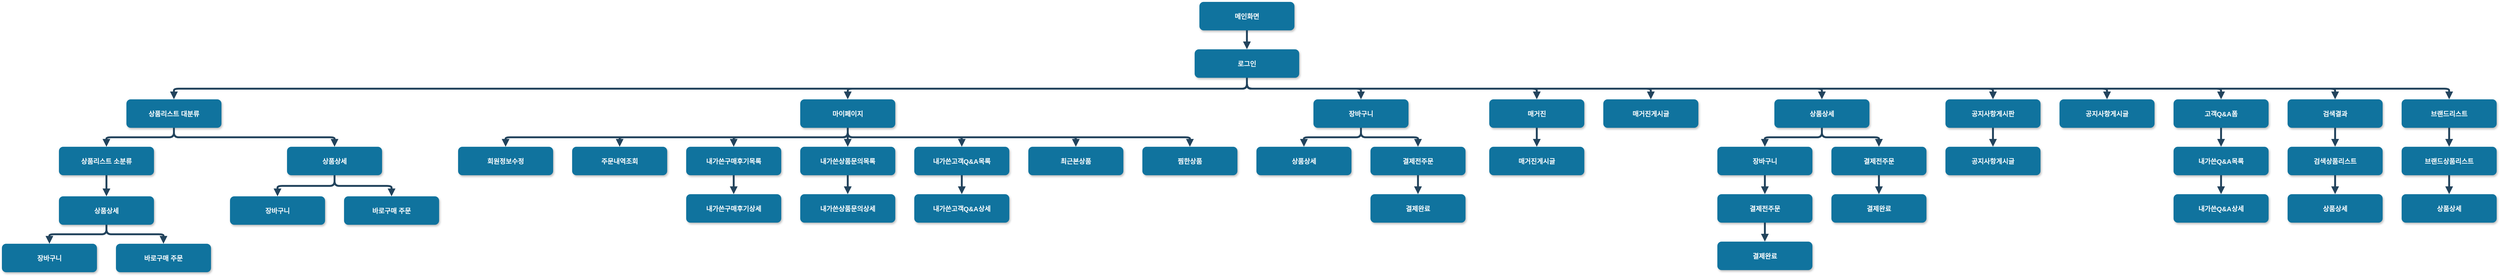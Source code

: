 <mxfile version="14.4.7" type="github" pages="4">
  <diagram name="회원" id="97916047-d0de-89f5-080d-49f4d83e522f">
    <mxGraphModel dx="2725" dy="1443" grid="1" gridSize="10" guides="1" tooltips="1" connect="1" arrows="1" fold="1" page="1" pageScale="1.5" pageWidth="4000" pageHeight="1169" background="#ffffff" math="0" shadow="0">
      <root>
        <mxCell id="0" />
        <mxCell id="1" parent="0" />
        <mxCell id="2" value="메인화면" style="rounded=1;fillColor=#10739E;strokeColor=none;shadow=1;gradientColor=none;fontStyle=1;fontColor=#FFFFFF;fontSize=14;" parent="1" vertex="1">
          <mxGeometry x="2895" y="592" width="200" height="60" as="geometry" />
        </mxCell>
        <mxCell id="3" value="로그인" style="rounded=1;fillColor=#10739E;strokeColor=none;shadow=1;gradientColor=none;fontStyle=1;fontColor=#FFFFFF;fontSize=14;" parent="1" vertex="1">
          <mxGeometry x="2885" y="692" width="220" height="60" as="geometry" />
        </mxCell>
        <mxCell id="4" value="상품리스트 대분류" style="rounded=1;fillColor=#10739E;strokeColor=none;shadow=1;gradientColor=none;fontStyle=1;fontColor=#FFFFFF;fontSize=14;" parent="1" vertex="1">
          <mxGeometry x="637" y="797.5" width="200" height="60" as="geometry" />
        </mxCell>
        <mxCell id="5" value="마이페이지" style="rounded=1;fillColor=#10739E;strokeColor=none;shadow=1;gradientColor=none;fontStyle=1;fontColor=#FFFFFF;fontSize=14;" parent="1" vertex="1">
          <mxGeometry x="2055" y="797.5" width="200" height="60" as="geometry" />
        </mxCell>
        <mxCell id="6" value="장바구니" style="rounded=1;fillColor=#10739E;strokeColor=none;shadow=1;gradientColor=none;fontStyle=1;fontColor=#FFFFFF;fontSize=14;" parent="1" vertex="1">
          <mxGeometry x="3135" y="797.5" width="200" height="60" as="geometry" />
        </mxCell>
        <mxCell id="8" value="상품리스트 소분류" style="rounded=1;fillColor=#10739E;strokeColor=none;shadow=1;gradientColor=none;fontStyle=1;fontColor=#FFFFFF;fontSize=14;" parent="1" vertex="1">
          <mxGeometry x="495" y="897.5" width="200" height="60" as="geometry" />
        </mxCell>
        <mxCell id="9" value="상품상세" style="rounded=1;fillColor=#10739E;strokeColor=none;shadow=1;gradientColor=none;fontStyle=1;fontColor=#FFFFFF;fontSize=14;" parent="1" vertex="1">
          <mxGeometry x="495" y="1002" width="200" height="60" as="geometry" />
        </mxCell>
        <mxCell id="10" value="장바구니" style="rounded=1;fillColor=#10739E;strokeColor=none;shadow=1;gradientColor=none;fontStyle=1;fontColor=#FFFFFF;fontSize=14;" parent="1" vertex="1">
          <mxGeometry x="375" y="1102" width="200" height="60" as="geometry" />
        </mxCell>
        <mxCell id="13" value="상품상세" style="rounded=1;fillColor=#10739E;strokeColor=none;shadow=1;gradientColor=none;fontStyle=1;fontColor=#FFFFFF;fontSize=14;" parent="1" vertex="1">
          <mxGeometry x="975" y="897.5" width="200" height="60" as="geometry" />
        </mxCell>
        <mxCell id="29" value="" style="edgeStyle=elbowEdgeStyle;elbow=vertical;strokeWidth=4;endArrow=block;endFill=1;fontStyle=1;strokeColor=#23445D;" parent="1" source="2" target="3" edge="1">
          <mxGeometry x="2245" y="497.5" width="100" height="100" as="geometry">
            <mxPoint x="2245" y="597.5" as="sourcePoint" />
            <mxPoint x="2345" y="497.5" as="targetPoint" />
          </mxGeometry>
        </mxCell>
        <mxCell id="31" value="" style="edgeStyle=elbowEdgeStyle;elbow=vertical;strokeWidth=4;endArrow=block;endFill=1;fontStyle=1;strokeColor=#23445D;" parent="1" source="3" target="4" edge="1">
          <mxGeometry x="357" y="507.5" width="100" height="100" as="geometry">
            <mxPoint x="357" y="607.5" as="sourcePoint" />
            <mxPoint x="457" y="507.5" as="targetPoint" />
          </mxGeometry>
        </mxCell>
        <mxCell id="38" value="" style="edgeStyle=elbowEdgeStyle;elbow=vertical;strokeWidth=4;endArrow=block;endFill=1;fontStyle=1;strokeColor=#23445D;" parent="1" source="8" target="9" edge="1">
          <mxGeometry x="397" y="507.5" width="100" height="100" as="geometry">
            <mxPoint x="397" y="607.5" as="sourcePoint" />
            <mxPoint x="497" y="507.5" as="targetPoint" />
          </mxGeometry>
        </mxCell>
        <mxCell id="39" value="" style="edgeStyle=elbowEdgeStyle;elbow=vertical;strokeWidth=4;endArrow=block;endFill=1;fontStyle=1;strokeColor=#23445D;" parent="1" source="9" target="10" edge="1">
          <mxGeometry x="397" y="517.5" width="100" height="100" as="geometry">
            <mxPoint x="397" y="617.5" as="sourcePoint" />
            <mxPoint x="497" y="517.5" as="targetPoint" />
          </mxGeometry>
        </mxCell>
        <mxCell id="m-Q9osOpvp5VeoCcgAZO-55" value="매거진" style="rounded=1;fillColor=#10739E;strokeColor=none;shadow=1;gradientColor=none;fontStyle=1;fontColor=#FFFFFF;fontSize=14;" vertex="1" parent="1">
          <mxGeometry x="3505" y="797.5" width="200" height="60" as="geometry" />
        </mxCell>
        <mxCell id="m-Q9osOpvp5VeoCcgAZO-56" value="매거진게시글" style="rounded=1;fillColor=#10739E;strokeColor=none;shadow=1;gradientColor=none;fontStyle=1;fontColor=#FFFFFF;fontSize=14;" vertex="1" parent="1">
          <mxGeometry x="3745" y="797.5" width="200" height="60" as="geometry" />
        </mxCell>
        <mxCell id="m-Q9osOpvp5VeoCcgAZO-57" value="상품상세" style="rounded=1;fillColor=#10739E;strokeColor=none;shadow=1;gradientColor=none;fontStyle=1;fontColor=#FFFFFF;fontSize=14;" vertex="1" parent="1">
          <mxGeometry x="4105" y="797.5" width="200" height="60" as="geometry" />
        </mxCell>
        <mxCell id="m-Q9osOpvp5VeoCcgAZO-58" value="공지사항게시판" style="rounded=1;fillColor=#10739E;strokeColor=none;shadow=1;gradientColor=none;fontStyle=1;fontColor=#FFFFFF;fontSize=14;" vertex="1" parent="1">
          <mxGeometry x="4465" y="797.5" width="200" height="60" as="geometry" />
        </mxCell>
        <mxCell id="m-Q9osOpvp5VeoCcgAZO-59" value="공지사항게시글" style="rounded=1;fillColor=#10739E;strokeColor=none;shadow=1;gradientColor=none;fontStyle=1;fontColor=#FFFFFF;fontSize=14;" vertex="1" parent="1">
          <mxGeometry x="4705" y="797.5" width="200" height="60" as="geometry" />
        </mxCell>
        <mxCell id="m-Q9osOpvp5VeoCcgAZO-60" value="고객Q&amp;A폼" style="rounded=1;fillColor=#10739E;strokeColor=none;shadow=1;gradientColor=none;fontStyle=1;fontColor=#FFFFFF;fontSize=14;" vertex="1" parent="1">
          <mxGeometry x="4945" y="797.5" width="200" height="60" as="geometry" />
        </mxCell>
        <mxCell id="m-Q9osOpvp5VeoCcgAZO-61" value="검색결과" style="rounded=1;fillColor=#10739E;strokeColor=none;shadow=1;gradientColor=none;fontStyle=1;fontColor=#FFFFFF;fontSize=14;" vertex="1" parent="1">
          <mxGeometry x="5185" y="797.5" width="200" height="60" as="geometry" />
        </mxCell>
        <mxCell id="m-Q9osOpvp5VeoCcgAZO-62" value="브랜드리스트" style="rounded=1;fillColor=#10739E;strokeColor=none;shadow=1;gradientColor=none;fontStyle=1;fontColor=#FFFFFF;fontSize=14;" vertex="1" parent="1">
          <mxGeometry x="5425" y="797.5" width="200" height="60" as="geometry" />
        </mxCell>
        <mxCell id="m-Q9osOpvp5VeoCcgAZO-71" value="바로구매 주문" style="rounded=1;fillColor=#10739E;strokeColor=none;shadow=1;gradientColor=none;fontStyle=1;fontColor=#FFFFFF;fontSize=14;" vertex="1" parent="1">
          <mxGeometry x="615" y="1102" width="200" height="60" as="geometry" />
        </mxCell>
        <mxCell id="m-Q9osOpvp5VeoCcgAZO-72" value="장바구니" style="rounded=1;fillColor=#10739E;strokeColor=none;shadow=1;gradientColor=none;fontStyle=1;fontColor=#FFFFFF;fontSize=14;" vertex="1" parent="1">
          <mxGeometry x="855" y="1002" width="200" height="60" as="geometry" />
        </mxCell>
        <mxCell id="m-Q9osOpvp5VeoCcgAZO-73" value="바로구매 주문" style="rounded=1;fillColor=#10739E;strokeColor=none;shadow=1;gradientColor=none;fontStyle=1;fontColor=#FFFFFF;fontSize=14;" vertex="1" parent="1">
          <mxGeometry x="1095" y="1002" width="200" height="60" as="geometry" />
        </mxCell>
        <mxCell id="m-Q9osOpvp5VeoCcgAZO-74" value="" style="edgeStyle=elbowEdgeStyle;elbow=vertical;strokeWidth=4;endArrow=block;endFill=1;fontStyle=1;strokeColor=#23445D;exitX=0.5;exitY=1;exitDx=0;exitDy=0;entryX=0.5;entryY=0;entryDx=0;entryDy=0;" edge="1" parent="1" source="4" target="8">
          <mxGeometry x="407" y="517.5" width="100" height="100" as="geometry">
            <mxPoint x="605" y="967.5" as="sourcePoint" />
            <mxPoint x="745" y="928" as="targetPoint" />
          </mxGeometry>
        </mxCell>
        <mxCell id="m-Q9osOpvp5VeoCcgAZO-75" value="" style="edgeStyle=elbowEdgeStyle;elbow=vertical;strokeWidth=4;endArrow=block;endFill=1;fontStyle=1;strokeColor=#23445D;exitX=0.5;exitY=1;exitDx=0;exitDy=0;entryX=0.5;entryY=0;entryDx=0;entryDy=0;" edge="1" parent="1" source="4" target="13">
          <mxGeometry x="417" y="527.5" width="100" height="100" as="geometry">
            <mxPoint x="747" y="867.5" as="sourcePoint" />
            <mxPoint x="605" y="907.5" as="targetPoint" />
          </mxGeometry>
        </mxCell>
        <mxCell id="m-Q9osOpvp5VeoCcgAZO-76" value="" style="edgeStyle=elbowEdgeStyle;elbow=vertical;strokeWidth=4;endArrow=block;endFill=1;fontStyle=1;strokeColor=#23445D;exitX=0.5;exitY=1;exitDx=0;exitDy=0;" edge="1" parent="1" source="13" target="m-Q9osOpvp5VeoCcgAZO-72">
          <mxGeometry x="427" y="537.5" width="100" height="100" as="geometry">
            <mxPoint x="747" y="867.5" as="sourcePoint" />
            <mxPoint x="1085" y="907.5" as="targetPoint" />
          </mxGeometry>
        </mxCell>
        <mxCell id="m-Q9osOpvp5VeoCcgAZO-77" value="" style="edgeStyle=elbowEdgeStyle;elbow=vertical;strokeWidth=4;endArrow=block;endFill=1;fontStyle=1;strokeColor=#23445D;exitX=0.5;exitY=1;exitDx=0;exitDy=0;entryX=0.5;entryY=0;entryDx=0;entryDy=0;" edge="1" parent="1" source="13" target="m-Q9osOpvp5VeoCcgAZO-73">
          <mxGeometry x="437" y="547.5" width="100" height="100" as="geometry">
            <mxPoint x="1085" y="967.5" as="sourcePoint" />
            <mxPoint x="965" y="1012" as="targetPoint" />
          </mxGeometry>
        </mxCell>
        <mxCell id="m-Q9osOpvp5VeoCcgAZO-79" value="회원정보수정" style="rounded=1;fillColor=#10739E;strokeColor=none;shadow=1;gradientColor=none;fontStyle=1;fontColor=#FFFFFF;fontSize=14;" vertex="1" parent="1">
          <mxGeometry x="1335" y="897.5" width="200" height="60" as="geometry" />
        </mxCell>
        <mxCell id="m-Q9osOpvp5VeoCcgAZO-80" value="주문내역조회" style="rounded=1;fillColor=#10739E;strokeColor=none;shadow=1;gradientColor=none;fontStyle=1;fontColor=#FFFFFF;fontSize=14;" vertex="1" parent="1">
          <mxGeometry x="1575" y="897.5" width="200" height="60" as="geometry" />
        </mxCell>
        <mxCell id="m-Q9osOpvp5VeoCcgAZO-81" value="내가쓴구매후기목록" style="rounded=1;fillColor=#10739E;strokeColor=none;shadow=1;gradientColor=none;fontStyle=1;fontColor=#FFFFFF;fontSize=14;" vertex="1" parent="1">
          <mxGeometry x="1815" y="897.5" width="200" height="60" as="geometry" />
        </mxCell>
        <mxCell id="m-Q9osOpvp5VeoCcgAZO-82" value="내가쓴상품문의목록" style="rounded=1;fillColor=#10739E;strokeColor=none;shadow=1;gradientColor=none;fontStyle=1;fontColor=#FFFFFF;fontSize=14;" vertex="1" parent="1">
          <mxGeometry x="2055" y="897.5" width="200" height="60" as="geometry" />
        </mxCell>
        <mxCell id="m-Q9osOpvp5VeoCcgAZO-83" value="내가쓴고객Q&amp;A목록" style="rounded=1;fillColor=#10739E;strokeColor=none;shadow=1;gradientColor=none;fontStyle=1;fontColor=#FFFFFF;fontSize=14;" vertex="1" parent="1">
          <mxGeometry x="2295" y="897.5" width="200" height="60" as="geometry" />
        </mxCell>
        <mxCell id="m-Q9osOpvp5VeoCcgAZO-84" value="최근본상품" style="rounded=1;fillColor=#10739E;strokeColor=none;shadow=1;gradientColor=none;fontStyle=1;fontColor=#FFFFFF;fontSize=14;" vertex="1" parent="1">
          <mxGeometry x="2535" y="897.5" width="200" height="60" as="geometry" />
        </mxCell>
        <mxCell id="m-Q9osOpvp5VeoCcgAZO-85" value="찜한상품" style="rounded=1;fillColor=#10739E;strokeColor=none;shadow=1;gradientColor=none;fontStyle=1;fontColor=#FFFFFF;fontSize=14;" vertex="1" parent="1">
          <mxGeometry x="2775" y="897.5" width="200" height="60" as="geometry" />
        </mxCell>
        <mxCell id="m-Q9osOpvp5VeoCcgAZO-86" value="내가쓴구매후기상세" style="rounded=1;fillColor=#10739E;strokeColor=none;shadow=1;gradientColor=none;fontStyle=1;fontColor=#FFFFFF;fontSize=14;" vertex="1" parent="1">
          <mxGeometry x="1815" y="997.5" width="200" height="60" as="geometry" />
        </mxCell>
        <mxCell id="m-Q9osOpvp5VeoCcgAZO-87" value="내가쓴상품문의상세" style="rounded=1;fillColor=#10739E;strokeColor=none;shadow=1;gradientColor=none;fontStyle=1;fontColor=#FFFFFF;fontSize=14;" vertex="1" parent="1">
          <mxGeometry x="2055" y="997.5" width="200" height="60" as="geometry" />
        </mxCell>
        <mxCell id="m-Q9osOpvp5VeoCcgAZO-88" value="내가쓴고객Q&amp;A상세" style="rounded=1;fillColor=#10739E;strokeColor=none;shadow=1;gradientColor=none;fontStyle=1;fontColor=#FFFFFF;fontSize=14;" vertex="1" parent="1">
          <mxGeometry x="2295" y="997.5" width="200" height="60" as="geometry" />
        </mxCell>
        <mxCell id="m-Q9osOpvp5VeoCcgAZO-89" value="" style="edgeStyle=elbowEdgeStyle;elbow=vertical;strokeWidth=4;endArrow=block;endFill=1;fontStyle=1;strokeColor=#23445D;exitX=0.5;exitY=1;exitDx=0;exitDy=0;entryX=0.5;entryY=0;entryDx=0;entryDy=0;" edge="1" parent="1" source="5" target="m-Q9osOpvp5VeoCcgAZO-82">
          <mxGeometry x="2151" y="377.5" width="100" height="100" as="geometry">
            <mxPoint x="2175" y="667.5" as="sourcePoint" />
            <mxPoint x="2215" y="737.5" as="targetPoint" />
          </mxGeometry>
        </mxCell>
        <mxCell id="m-Q9osOpvp5VeoCcgAZO-90" value="상품상세" style="rounded=1;fillColor=#10739E;strokeColor=none;shadow=1;gradientColor=none;fontStyle=1;fontColor=#FFFFFF;fontSize=14;" vertex="1" parent="1">
          <mxGeometry x="3015" y="897.5" width="200" height="60" as="geometry" />
        </mxCell>
        <mxCell id="m-Q9osOpvp5VeoCcgAZO-91" value="결제전주문" style="rounded=1;fillColor=#10739E;strokeColor=none;shadow=1;gradientColor=none;fontStyle=1;fontColor=#FFFFFF;fontSize=14;" vertex="1" parent="1">
          <mxGeometry x="3255" y="897.5" width="200" height="60" as="geometry" />
        </mxCell>
        <mxCell id="m-Q9osOpvp5VeoCcgAZO-92" value="결제완료" style="rounded=1;fillColor=#10739E;strokeColor=none;shadow=1;gradientColor=none;fontStyle=1;fontColor=#FFFFFF;fontSize=14;" vertex="1" parent="1">
          <mxGeometry x="3255" y="997.5" width="200" height="60" as="geometry" />
        </mxCell>
        <mxCell id="m-Q9osOpvp5VeoCcgAZO-93" value="매거진게시글" style="rounded=1;fillColor=#10739E;strokeColor=none;shadow=1;gradientColor=none;fontStyle=1;fontColor=#FFFFFF;fontSize=14;" vertex="1" parent="1">
          <mxGeometry x="3505" y="897.5" width="200" height="60" as="geometry" />
        </mxCell>
        <mxCell id="m-Q9osOpvp5VeoCcgAZO-94" value="장바구니" style="rounded=1;fillColor=#10739E;strokeColor=none;shadow=1;gradientColor=none;fontStyle=1;fontColor=#FFFFFF;fontSize=14;" vertex="1" parent="1">
          <mxGeometry x="3985" y="897.5" width="200" height="60" as="geometry" />
        </mxCell>
        <mxCell id="m-Q9osOpvp5VeoCcgAZO-95" value="결제전주문" style="rounded=1;fillColor=#10739E;strokeColor=none;shadow=1;gradientColor=none;fontStyle=1;fontColor=#FFFFFF;fontSize=14;" vertex="1" parent="1">
          <mxGeometry x="3985" y="997.5" width="200" height="60" as="geometry" />
        </mxCell>
        <mxCell id="m-Q9osOpvp5VeoCcgAZO-96" value="결제완료" style="rounded=1;fillColor=#10739E;strokeColor=none;shadow=1;gradientColor=none;fontStyle=1;fontColor=#FFFFFF;fontSize=14;" vertex="1" parent="1">
          <mxGeometry x="3985" y="1097.5" width="200" height="60" as="geometry" />
        </mxCell>
        <mxCell id="m-Q9osOpvp5VeoCcgAZO-97" value="결제전주문" style="rounded=1;fillColor=#10739E;strokeColor=none;shadow=1;gradientColor=none;fontStyle=1;fontColor=#FFFFFF;fontSize=14;" vertex="1" parent="1">
          <mxGeometry x="4225" y="897.5" width="200" height="60" as="geometry" />
        </mxCell>
        <mxCell id="m-Q9osOpvp5VeoCcgAZO-98" value="결제완료" style="rounded=1;fillColor=#10739E;strokeColor=none;shadow=1;gradientColor=none;fontStyle=1;fontColor=#FFFFFF;fontSize=14;" vertex="1" parent="1">
          <mxGeometry x="4225" y="997.5" width="200" height="60" as="geometry" />
        </mxCell>
        <mxCell id="m-Q9osOpvp5VeoCcgAZO-100" value="공지사항게시글" style="rounded=1;fillColor=#10739E;strokeColor=none;shadow=1;gradientColor=none;fontStyle=1;fontColor=#FFFFFF;fontSize=14;" vertex="1" parent="1">
          <mxGeometry x="4465" y="897.5" width="200" height="60" as="geometry" />
        </mxCell>
        <mxCell id="m-Q9osOpvp5VeoCcgAZO-101" value="내가쓴Q&amp;A목록" style="rounded=1;fillColor=#10739E;strokeColor=none;shadow=1;gradientColor=none;fontStyle=1;fontColor=#FFFFFF;fontSize=14;" vertex="1" parent="1">
          <mxGeometry x="4945" y="897.5" width="200" height="60" as="geometry" />
        </mxCell>
        <mxCell id="m-Q9osOpvp5VeoCcgAZO-102" value="내가쓴Q&amp;A상세" style="rounded=1;fillColor=#10739E;strokeColor=none;shadow=1;gradientColor=none;fontStyle=1;fontColor=#FFFFFF;fontSize=14;" vertex="1" parent="1">
          <mxGeometry x="4945" y="997.5" width="200" height="60" as="geometry" />
        </mxCell>
        <mxCell id="m-Q9osOpvp5VeoCcgAZO-103" value="검색상품리스트" style="rounded=1;fillColor=#10739E;strokeColor=none;shadow=1;gradientColor=none;fontStyle=1;fontColor=#FFFFFF;fontSize=14;" vertex="1" parent="1">
          <mxGeometry x="5185" y="897.5" width="200" height="60" as="geometry" />
        </mxCell>
        <mxCell id="m-Q9osOpvp5VeoCcgAZO-104" value="상품상세" style="rounded=1;fillColor=#10739E;strokeColor=none;shadow=1;gradientColor=none;fontStyle=1;fontColor=#FFFFFF;fontSize=14;" vertex="1" parent="1">
          <mxGeometry x="5185" y="997.5" width="200" height="60" as="geometry" />
        </mxCell>
        <mxCell id="m-Q9osOpvp5VeoCcgAZO-105" value="브랜드상품리스트" style="rounded=1;fillColor=#10739E;strokeColor=none;shadow=1;gradientColor=none;fontStyle=1;fontColor=#FFFFFF;fontSize=14;" vertex="1" parent="1">
          <mxGeometry x="5425" y="897.5" width="200" height="60" as="geometry" />
        </mxCell>
        <mxCell id="m-Q9osOpvp5VeoCcgAZO-106" value="상품상세" style="rounded=1;fillColor=#10739E;strokeColor=none;shadow=1;gradientColor=none;fontStyle=1;fontColor=#FFFFFF;fontSize=14;" vertex="1" parent="1">
          <mxGeometry x="5425" y="997.5" width="200" height="60" as="geometry" />
        </mxCell>
        <mxCell id="m-Q9osOpvp5VeoCcgAZO-107" value="" style="edgeStyle=elbowEdgeStyle;elbow=vertical;strokeWidth=4;endArrow=block;endFill=1;fontStyle=1;strokeColor=#23445D;exitX=0.5;exitY=1;exitDx=0;exitDy=0;entryX=0.5;entryY=0;entryDx=0;entryDy=0;" edge="1" parent="1" source="3" target="5">
          <mxGeometry x="367" y="517.5" width="100" height="100" as="geometry">
            <mxPoint x="1117" y="772" as="sourcePoint" />
            <mxPoint x="747" y="807.5" as="targetPoint" />
          </mxGeometry>
        </mxCell>
        <mxCell id="m-Q9osOpvp5VeoCcgAZO-108" value="" style="edgeStyle=elbowEdgeStyle;elbow=vertical;strokeWidth=4;endArrow=block;endFill=1;fontStyle=1;strokeColor=#23445D;exitX=0.5;exitY=1;exitDx=0;exitDy=0;entryX=0.5;entryY=0;entryDx=0;entryDy=0;" edge="1" parent="1" source="3" target="6">
          <mxGeometry x="377" y="527.5" width="100" height="100" as="geometry">
            <mxPoint x="1117" y="772" as="sourcePoint" />
            <mxPoint x="2165" y="807.5" as="targetPoint" />
          </mxGeometry>
        </mxCell>
        <mxCell id="m-Q9osOpvp5VeoCcgAZO-109" value="" style="edgeStyle=elbowEdgeStyle;elbow=vertical;strokeWidth=4;endArrow=block;endFill=1;fontStyle=1;strokeColor=#23445D;exitX=0.5;exitY=1;exitDx=0;exitDy=0;entryX=0.5;entryY=0;entryDx=0;entryDy=0;" edge="1" parent="1" source="3" target="m-Q9osOpvp5VeoCcgAZO-55">
          <mxGeometry x="387" y="537.5" width="100" height="100" as="geometry">
            <mxPoint x="1117" y="772" as="sourcePoint" />
            <mxPoint x="3245" y="807.5" as="targetPoint" />
          </mxGeometry>
        </mxCell>
        <mxCell id="m-Q9osOpvp5VeoCcgAZO-110" value="" style="edgeStyle=elbowEdgeStyle;elbow=vertical;strokeWidth=4;endArrow=block;endFill=1;fontStyle=1;strokeColor=#23445D;exitX=0.5;exitY=1;exitDx=0;exitDy=0;entryX=0.5;entryY=0;entryDx=0;entryDy=0;" edge="1" parent="1" source="3" target="m-Q9osOpvp5VeoCcgAZO-56">
          <mxGeometry x="397" y="547.5" width="100" height="100" as="geometry">
            <mxPoint x="1117" y="772" as="sourcePoint" />
            <mxPoint x="3615" y="807.5" as="targetPoint" />
          </mxGeometry>
        </mxCell>
        <mxCell id="m-Q9osOpvp5VeoCcgAZO-111" value="" style="edgeStyle=elbowEdgeStyle;elbow=vertical;strokeWidth=4;endArrow=block;endFill=1;fontStyle=1;strokeColor=#23445D;exitX=0.5;exitY=1;exitDx=0;exitDy=0;entryX=0.5;entryY=0;entryDx=0;entryDy=0;" edge="1" parent="1" source="3" target="m-Q9osOpvp5VeoCcgAZO-57">
          <mxGeometry x="407" y="557.5" width="100" height="100" as="geometry">
            <mxPoint x="1117" y="772" as="sourcePoint" />
            <mxPoint x="3855" y="807.5" as="targetPoint" />
          </mxGeometry>
        </mxCell>
        <mxCell id="m-Q9osOpvp5VeoCcgAZO-112" value="" style="edgeStyle=elbowEdgeStyle;elbow=vertical;strokeWidth=4;endArrow=block;endFill=1;fontStyle=1;strokeColor=#23445D;entryX=0.5;entryY=0;entryDx=0;entryDy=0;exitX=0.5;exitY=1;exitDx=0;exitDy=0;" edge="1" parent="1" source="3" target="m-Q9osOpvp5VeoCcgAZO-58">
          <mxGeometry x="417" y="567.5" width="100" height="100" as="geometry">
            <mxPoint x="1245" y="852" as="sourcePoint" />
            <mxPoint x="4215" y="807.5" as="targetPoint" />
          </mxGeometry>
        </mxCell>
        <mxCell id="m-Q9osOpvp5VeoCcgAZO-113" value="" style="edgeStyle=elbowEdgeStyle;elbow=vertical;strokeWidth=4;endArrow=block;endFill=1;fontStyle=1;strokeColor=#23445D;exitX=0.5;exitY=1;exitDx=0;exitDy=0;entryX=0.5;entryY=0;entryDx=0;entryDy=0;" edge="1" parent="1" source="9" target="m-Q9osOpvp5VeoCcgAZO-71">
          <mxGeometry x="407" y="527.5" width="100" height="100" as="geometry">
            <mxPoint x="605.0" y="1072" as="sourcePoint" />
            <mxPoint x="485" y="1112" as="targetPoint" />
          </mxGeometry>
        </mxCell>
        <mxCell id="m-Q9osOpvp5VeoCcgAZO-114" value="" style="edgeStyle=elbowEdgeStyle;elbow=vertical;strokeWidth=4;endArrow=block;endFill=1;fontStyle=1;strokeColor=#23445D;exitX=0.5;exitY=1;exitDx=0;exitDy=0;entryX=0.5;entryY=0;entryDx=0;entryDy=0;" edge="1" parent="1" source="m-Q9osOpvp5VeoCcgAZO-81" target="m-Q9osOpvp5VeoCcgAZO-86">
          <mxGeometry x="447" y="557.5" width="100" height="100" as="geometry">
            <mxPoint x="1085.0" y="967.5" as="sourcePoint" />
            <mxPoint x="1205.0" y="1012" as="targetPoint" />
          </mxGeometry>
        </mxCell>
        <mxCell id="m-Q9osOpvp5VeoCcgAZO-115" value="" style="edgeStyle=elbowEdgeStyle;elbow=vertical;strokeWidth=4;endArrow=block;endFill=1;fontStyle=1;strokeColor=#23445D;exitX=0.5;exitY=1;exitDx=0;exitDy=0;entryX=0.5;entryY=0;entryDx=0;entryDy=0;" edge="1" parent="1" source="5" target="m-Q9osOpvp5VeoCcgAZO-85">
          <mxGeometry x="457" y="567.5" width="100" height="100" as="geometry">
            <mxPoint x="1925" y="967.5" as="sourcePoint" />
            <mxPoint x="2905" y="1262" as="targetPoint" />
          </mxGeometry>
        </mxCell>
        <mxCell id="m-Q9osOpvp5VeoCcgAZO-116" value="" style="edgeStyle=elbowEdgeStyle;elbow=vertical;strokeWidth=4;endArrow=block;endFill=1;fontStyle=1;strokeColor=#23445D;exitX=0.5;exitY=1;exitDx=0;exitDy=0;entryX=0.5;entryY=0;entryDx=0;entryDy=0;" edge="1" parent="1" source="m-Q9osOpvp5VeoCcgAZO-82" target="m-Q9osOpvp5VeoCcgAZO-87">
          <mxGeometry x="457" y="567.5" width="100" height="100" as="geometry">
            <mxPoint x="1925" y="967.5" as="sourcePoint" />
            <mxPoint x="1925" y="1007.5" as="targetPoint" />
          </mxGeometry>
        </mxCell>
        <mxCell id="m-Q9osOpvp5VeoCcgAZO-117" value="" style="edgeStyle=elbowEdgeStyle;elbow=vertical;strokeWidth=4;endArrow=block;endFill=1;fontStyle=1;strokeColor=#23445D;exitX=0.5;exitY=1;exitDx=0;exitDy=0;entryX=0.5;entryY=0;entryDx=0;entryDy=0;" edge="1" parent="1" source="m-Q9osOpvp5VeoCcgAZO-83" target="m-Q9osOpvp5VeoCcgAZO-88">
          <mxGeometry x="467" y="577.5" width="100" height="100" as="geometry">
            <mxPoint x="2165" y="967.5" as="sourcePoint" />
            <mxPoint x="2165" y="1007.5" as="targetPoint" />
          </mxGeometry>
        </mxCell>
        <mxCell id="m-Q9osOpvp5VeoCcgAZO-118" value="" style="edgeStyle=elbowEdgeStyle;elbow=vertical;strokeWidth=4;endArrow=block;endFill=1;fontStyle=1;strokeColor=#23445D;exitX=0.5;exitY=1;exitDx=0;exitDy=0;entryX=0.5;entryY=0;entryDx=0;entryDy=0;" edge="1" parent="1" source="5" target="m-Q9osOpvp5VeoCcgAZO-84">
          <mxGeometry x="467" y="577.5" width="100" height="100" as="geometry">
            <mxPoint x="2165" y="967.5" as="sourcePoint" />
            <mxPoint x="2165" y="1007.5" as="targetPoint" />
          </mxGeometry>
        </mxCell>
        <mxCell id="m-Q9osOpvp5VeoCcgAZO-119" value="" style="edgeStyle=elbowEdgeStyle;elbow=vertical;strokeWidth=4;endArrow=block;endFill=1;fontStyle=1;strokeColor=#23445D;exitX=0.5;exitY=1;exitDx=0;exitDy=0;entryX=0.5;entryY=0;entryDx=0;entryDy=0;" edge="1" parent="1" source="5" target="m-Q9osOpvp5VeoCcgAZO-83">
          <mxGeometry x="477" y="587.5" width="100" height="100" as="geometry">
            <mxPoint x="2165" y="867.5" as="sourcePoint" />
            <mxPoint x="2645" y="907.5" as="targetPoint" />
          </mxGeometry>
        </mxCell>
        <mxCell id="m-Q9osOpvp5VeoCcgAZO-120" value="" style="edgeStyle=elbowEdgeStyle;elbow=vertical;strokeWidth=4;endArrow=block;endFill=1;fontStyle=1;strokeColor=#23445D;exitX=0.5;exitY=1;exitDx=0;exitDy=0;entryX=0.5;entryY=0;entryDx=0;entryDy=0;" edge="1" parent="1" source="5" target="m-Q9osOpvp5VeoCcgAZO-81">
          <mxGeometry x="487" y="597.5" width="100" height="100" as="geometry">
            <mxPoint x="2165" y="867.5" as="sourcePoint" />
            <mxPoint x="2405" y="907.5" as="targetPoint" />
          </mxGeometry>
        </mxCell>
        <mxCell id="m-Q9osOpvp5VeoCcgAZO-121" value="" style="edgeStyle=elbowEdgeStyle;elbow=vertical;strokeWidth=4;endArrow=block;endFill=1;fontStyle=1;strokeColor=#23445D;exitX=0.5;exitY=1;exitDx=0;exitDy=0;entryX=0.5;entryY=0;entryDx=0;entryDy=0;" edge="1" parent="1" source="5" target="m-Q9osOpvp5VeoCcgAZO-80">
          <mxGeometry x="497" y="607.5" width="100" height="100" as="geometry">
            <mxPoint x="2165" y="867.5" as="sourcePoint" />
            <mxPoint x="1925" y="907.5" as="targetPoint" />
          </mxGeometry>
        </mxCell>
        <mxCell id="m-Q9osOpvp5VeoCcgAZO-123" value="" style="edgeStyle=elbowEdgeStyle;elbow=vertical;strokeWidth=4;endArrow=block;endFill=1;fontStyle=1;strokeColor=#23445D;exitX=0.5;exitY=1;exitDx=0;exitDy=0;entryX=0.5;entryY=0;entryDx=0;entryDy=0;" edge="1" parent="1" source="5" target="m-Q9osOpvp5VeoCcgAZO-79">
          <mxGeometry x="507" y="617.5" width="100" height="100" as="geometry">
            <mxPoint x="2165" y="867.5" as="sourcePoint" />
            <mxPoint x="1685" y="907.5" as="targetPoint" />
          </mxGeometry>
        </mxCell>
        <mxCell id="m-Q9osOpvp5VeoCcgAZO-124" value="" style="edgeStyle=elbowEdgeStyle;elbow=vertical;strokeWidth=4;endArrow=block;endFill=1;fontStyle=1;strokeColor=#23445D;exitX=0.5;exitY=1;exitDx=0;exitDy=0;entryX=0.5;entryY=0;entryDx=0;entryDy=0;" edge="1" parent="1" source="m-Q9osOpvp5VeoCcgAZO-91" target="m-Q9osOpvp5VeoCcgAZO-92">
          <mxGeometry x="1237" y="642" width="100" height="100" as="geometry">
            <mxPoint x="3165" y="1022" as="sourcePoint" />
            <mxPoint x="3165" y="1062" as="targetPoint" />
          </mxGeometry>
        </mxCell>
        <mxCell id="m-Q9osOpvp5VeoCcgAZO-125" value="" style="edgeStyle=elbowEdgeStyle;elbow=vertical;strokeWidth=4;endArrow=block;endFill=1;fontStyle=1;strokeColor=#23445D;exitX=0.5;exitY=1;exitDx=0;exitDy=0;entryX=0.5;entryY=0;entryDx=0;entryDy=0;" edge="1" parent="1" source="m-Q9osOpvp5VeoCcgAZO-55" target="m-Q9osOpvp5VeoCcgAZO-93">
          <mxGeometry x="1486.58" y="686.5" width="100" height="100" as="geometry">
            <mxPoint x="3604.58" y="1002" as="sourcePoint" />
            <mxPoint x="3575" y="882" as="targetPoint" />
          </mxGeometry>
        </mxCell>
        <mxCell id="m-Q9osOpvp5VeoCcgAZO-126" value="" style="edgeStyle=elbowEdgeStyle;elbow=vertical;strokeWidth=4;endArrow=block;endFill=1;fontStyle=1;strokeColor=#23445D;exitX=0.5;exitY=1;exitDx=0;exitDy=0;entryX=0.5;entryY=0;entryDx=0;entryDy=0;" edge="1" parent="1" source="6" target="m-Q9osOpvp5VeoCcgAZO-90">
          <mxGeometry x="1247" y="652" width="100" height="100" as="geometry">
            <mxPoint x="3365" y="967.5" as="sourcePoint" />
            <mxPoint x="3365" y="1007.5" as="targetPoint" />
          </mxGeometry>
        </mxCell>
        <mxCell id="m-Q9osOpvp5VeoCcgAZO-127" value="" style="edgeStyle=elbowEdgeStyle;elbow=vertical;strokeWidth=4;endArrow=block;endFill=1;fontStyle=1;strokeColor=#23445D;exitX=0.5;exitY=1;exitDx=0;exitDy=0;entryX=0.5;entryY=0;entryDx=0;entryDy=0;" edge="1" parent="1" source="6" target="m-Q9osOpvp5VeoCcgAZO-91">
          <mxGeometry x="1257" y="662" width="100" height="100" as="geometry">
            <mxPoint x="3245" y="867.5" as="sourcePoint" />
            <mxPoint x="3125" y="907.5" as="targetPoint" />
          </mxGeometry>
        </mxCell>
        <mxCell id="m-Q9osOpvp5VeoCcgAZO-129" value="" style="edgeStyle=elbowEdgeStyle;elbow=vertical;strokeWidth=4;endArrow=block;endFill=1;fontStyle=1;strokeColor=#23445D;exitX=0.5;exitY=1;exitDx=0;exitDy=0;entryX=0.5;entryY=0;entryDx=0;entryDy=0;" edge="1" parent="1" source="m-Q9osOpvp5VeoCcgAZO-57" target="m-Q9osOpvp5VeoCcgAZO-94">
          <mxGeometry x="1766.58" y="801" width="100" height="100" as="geometry">
            <mxPoint x="3885" y="972" as="sourcePoint" />
            <mxPoint x="3885" y="1012" as="targetPoint" />
          </mxGeometry>
        </mxCell>
        <mxCell id="m-Q9osOpvp5VeoCcgAZO-130" value="" style="edgeStyle=elbowEdgeStyle;elbow=vertical;strokeWidth=4;endArrow=block;endFill=1;fontStyle=1;strokeColor=#23445D;exitX=0.5;exitY=1;exitDx=0;exitDy=0;entryX=0.5;entryY=0;entryDx=0;entryDy=0;" edge="1" parent="1" source="m-Q9osOpvp5VeoCcgAZO-57" target="m-Q9osOpvp5VeoCcgAZO-97">
          <mxGeometry x="1776.58" y="811" width="100" height="100" as="geometry">
            <mxPoint x="4215" y="867.5" as="sourcePoint" />
            <mxPoint x="4095" y="907.5" as="targetPoint" />
          </mxGeometry>
        </mxCell>
        <mxCell id="m-Q9osOpvp5VeoCcgAZO-131" value="" style="edgeStyle=elbowEdgeStyle;elbow=vertical;strokeWidth=4;endArrow=block;endFill=1;fontStyle=1;strokeColor=#23445D;exitX=0.5;exitY=1;exitDx=0;exitDy=0;entryX=0.5;entryY=0;entryDx=0;entryDy=0;" edge="1" parent="1" source="m-Q9osOpvp5VeoCcgAZO-94" target="m-Q9osOpvp5VeoCcgAZO-95">
          <mxGeometry x="1786.58" y="821" width="100" height="100" as="geometry">
            <mxPoint x="4215" y="867.5" as="sourcePoint" />
            <mxPoint x="4335" y="907.5" as="targetPoint" />
          </mxGeometry>
        </mxCell>
        <mxCell id="m-Q9osOpvp5VeoCcgAZO-132" value="" style="edgeStyle=elbowEdgeStyle;elbow=vertical;strokeWidth=4;endArrow=block;endFill=1;fontStyle=1;strokeColor=#23445D;exitX=0.5;exitY=1;exitDx=0;exitDy=0;entryX=0.5;entryY=0;entryDx=0;entryDy=0;" edge="1" parent="1" source="m-Q9osOpvp5VeoCcgAZO-95" target="m-Q9osOpvp5VeoCcgAZO-96">
          <mxGeometry x="1796.58" y="831" width="100" height="100" as="geometry">
            <mxPoint x="4095" y="967.5" as="sourcePoint" />
            <mxPoint x="4095" y="1007.5" as="targetPoint" />
          </mxGeometry>
        </mxCell>
        <mxCell id="m-Q9osOpvp5VeoCcgAZO-133" value="" style="edgeStyle=elbowEdgeStyle;elbow=vertical;strokeWidth=4;endArrow=block;endFill=1;fontStyle=1;strokeColor=#23445D;exitX=0.5;exitY=1;exitDx=0;exitDy=0;entryX=0.5;entryY=0;entryDx=0;entryDy=0;" edge="1" parent="1" source="m-Q9osOpvp5VeoCcgAZO-97" target="m-Q9osOpvp5VeoCcgAZO-98">
          <mxGeometry x="1806.58" y="841" width="100" height="100" as="geometry">
            <mxPoint x="4095" y="1067.5" as="sourcePoint" />
            <mxPoint x="4495" y="1012" as="targetPoint" />
          </mxGeometry>
        </mxCell>
        <mxCell id="m-Q9osOpvp5VeoCcgAZO-134" value="" style="edgeStyle=elbowEdgeStyle;elbow=vertical;strokeWidth=4;endArrow=block;endFill=1;fontStyle=1;strokeColor=#23445D;exitX=0.5;exitY=1;exitDx=0;exitDy=0;entryX=0.5;entryY=0;entryDx=0;entryDy=0;" edge="1" parent="1" source="m-Q9osOpvp5VeoCcgAZO-58" target="m-Q9osOpvp5VeoCcgAZO-100">
          <mxGeometry x="1816.58" y="851" width="100" height="100" as="geometry">
            <mxPoint x="4335" y="967.5" as="sourcePoint" />
            <mxPoint x="4335" y="1007.5" as="targetPoint" />
          </mxGeometry>
        </mxCell>
        <mxCell id="m-Q9osOpvp5VeoCcgAZO-135" value="" style="edgeStyle=elbowEdgeStyle;elbow=vertical;strokeWidth=4;endArrow=block;endFill=1;fontStyle=1;strokeColor=#23445D;exitX=0.5;exitY=1;exitDx=0;exitDy=0;entryX=0.5;entryY=0;entryDx=0;entryDy=0;" edge="1" parent="1" source="m-Q9osOpvp5VeoCcgAZO-60" target="m-Q9osOpvp5VeoCcgAZO-101">
          <mxGeometry x="2156.58" y="955.5" width="100" height="100" as="geometry">
            <mxPoint x="4905" y="962" as="sourcePoint" />
            <mxPoint x="4905" y="1002" as="targetPoint" />
          </mxGeometry>
        </mxCell>
        <mxCell id="m-Q9osOpvp5VeoCcgAZO-136" value="" style="edgeStyle=elbowEdgeStyle;elbow=vertical;strokeWidth=4;endArrow=block;endFill=1;fontStyle=1;strokeColor=#23445D;exitX=0.5;exitY=1;exitDx=0;exitDy=0;entryX=0.5;entryY=0;entryDx=0;entryDy=0;" edge="1" parent="1" source="m-Q9osOpvp5VeoCcgAZO-101" target="m-Q9osOpvp5VeoCcgAZO-102">
          <mxGeometry x="2166.58" y="965.5" width="100" height="100" as="geometry">
            <mxPoint x="5055" y="867.5" as="sourcePoint" />
            <mxPoint x="5055" y="907.5" as="targetPoint" />
          </mxGeometry>
        </mxCell>
        <mxCell id="m-Q9osOpvp5VeoCcgAZO-137" value="" style="edgeStyle=elbowEdgeStyle;elbow=vertical;strokeWidth=4;endArrow=block;endFill=1;fontStyle=1;strokeColor=#23445D;exitX=0.5;exitY=1;exitDx=0;exitDy=0;entryX=0.5;entryY=0;entryDx=0;entryDy=0;" edge="1" parent="1" source="m-Q9osOpvp5VeoCcgAZO-103" target="m-Q9osOpvp5VeoCcgAZO-104">
          <mxGeometry x="2176.58" y="975.5" width="100" height="100" as="geometry">
            <mxPoint x="5055" y="967.5" as="sourcePoint" />
            <mxPoint x="5055" y="1007.5" as="targetPoint" />
          </mxGeometry>
        </mxCell>
        <mxCell id="m-Q9osOpvp5VeoCcgAZO-138" value="" style="edgeStyle=elbowEdgeStyle;elbow=vertical;strokeWidth=4;endArrow=block;endFill=1;fontStyle=1;strokeColor=#23445D;exitX=0.5;exitY=1;exitDx=0;exitDy=0;entryX=0.5;entryY=0;entryDx=0;entryDy=0;" edge="1" parent="1" source="m-Q9osOpvp5VeoCcgAZO-105" target="m-Q9osOpvp5VeoCcgAZO-106">
          <mxGeometry x="2186.58" y="985.5" width="100" height="100" as="geometry">
            <mxPoint x="5295" y="967.5" as="sourcePoint" />
            <mxPoint x="5295" y="1007.5" as="targetPoint" />
          </mxGeometry>
        </mxCell>
        <mxCell id="m-Q9osOpvp5VeoCcgAZO-139" value="" style="edgeStyle=elbowEdgeStyle;elbow=vertical;strokeWidth=4;endArrow=block;endFill=1;fontStyle=1;strokeColor=#23445D;exitX=0.5;exitY=1;exitDx=0;exitDy=0;entryX=0.5;entryY=0;entryDx=0;entryDy=0;" edge="1" parent="1" source="m-Q9osOpvp5VeoCcgAZO-62" target="m-Q9osOpvp5VeoCcgAZO-105">
          <mxGeometry x="2196.58" y="995.5" width="100" height="100" as="geometry">
            <mxPoint x="5535" y="967.5" as="sourcePoint" />
            <mxPoint x="5535" y="1007.5" as="targetPoint" />
          </mxGeometry>
        </mxCell>
        <mxCell id="m-Q9osOpvp5VeoCcgAZO-140" value="" style="edgeStyle=elbowEdgeStyle;elbow=vertical;strokeWidth=4;endArrow=block;endFill=1;fontStyle=1;strokeColor=#23445D;exitX=0.5;exitY=1;exitDx=0;exitDy=0;entryX=0.5;entryY=0;entryDx=0;entryDy=0;" edge="1" parent="1" source="m-Q9osOpvp5VeoCcgAZO-61" target="m-Q9osOpvp5VeoCcgAZO-103">
          <mxGeometry x="2206.58" y="1005.5" width="100" height="100" as="geometry">
            <mxPoint x="5535" y="867.5" as="sourcePoint" />
            <mxPoint x="5535" y="907.5" as="targetPoint" />
          </mxGeometry>
        </mxCell>
        <mxCell id="m-Q9osOpvp5VeoCcgAZO-141" value="" style="edgeStyle=elbowEdgeStyle;elbow=vertical;strokeWidth=4;endArrow=block;endFill=1;fontStyle=1;strokeColor=#23445D;entryX=0.5;entryY=0;entryDx=0;entryDy=0;exitX=0.5;exitY=1;exitDx=0;exitDy=0;" edge="1" parent="1" source="3" target="m-Q9osOpvp5VeoCcgAZO-59">
          <mxGeometry x="2166.58" y="965.5" width="100" height="100" as="geometry">
            <mxPoint x="1265" y="672" as="sourcePoint" />
            <mxPoint x="5055" y="907.5" as="targetPoint" />
          </mxGeometry>
        </mxCell>
        <mxCell id="m-Q9osOpvp5VeoCcgAZO-142" value="" style="edgeStyle=elbowEdgeStyle;elbow=vertical;strokeWidth=4;endArrow=block;endFill=1;fontStyle=1;strokeColor=#23445D;entryX=0.5;entryY=0;entryDx=0;entryDy=0;exitX=0.5;exitY=1;exitDx=0;exitDy=0;" edge="1" parent="1" source="3" target="m-Q9osOpvp5VeoCcgAZO-60">
          <mxGeometry x="2176.58" y="975.5" width="100" height="100" as="geometry">
            <mxPoint x="5005" y="642" as="sourcePoint" />
            <mxPoint x="4815" y="807.5" as="targetPoint" />
          </mxGeometry>
        </mxCell>
        <mxCell id="m-Q9osOpvp5VeoCcgAZO-143" value="" style="edgeStyle=elbowEdgeStyle;elbow=vertical;strokeWidth=4;endArrow=block;endFill=1;fontStyle=1;strokeColor=#23445D;entryX=0.5;entryY=0;entryDx=0;entryDy=0;exitX=0.5;exitY=1;exitDx=0;exitDy=0;" edge="1" parent="1" source="3" target="m-Q9osOpvp5VeoCcgAZO-61">
          <mxGeometry x="2186.58" y="985.5" width="100" height="100" as="geometry">
            <mxPoint x="5285" y="662" as="sourcePoint" />
            <mxPoint x="5055" y="807.5" as="targetPoint" />
          </mxGeometry>
        </mxCell>
        <mxCell id="m-Q9osOpvp5VeoCcgAZO-144" value="" style="edgeStyle=elbowEdgeStyle;elbow=vertical;strokeWidth=4;endArrow=block;endFill=1;fontStyle=1;strokeColor=#23445D;entryX=0.5;entryY=0;entryDx=0;entryDy=0;exitX=0.5;exitY=1;exitDx=0;exitDy=0;" edge="1" parent="1" source="3" target="m-Q9osOpvp5VeoCcgAZO-62">
          <mxGeometry x="2196.58" y="995.5" width="100" height="100" as="geometry">
            <mxPoint x="5525" y="652" as="sourcePoint" />
            <mxPoint x="5295" y="807.5" as="targetPoint" />
          </mxGeometry>
        </mxCell>
      </root>
    </mxGraphModel>
  </diagram>
  <diagram id="uDA4HO04bbhOQFfbUmwf" name="비회원">
    <mxGraphModel dx="4088" dy="2165" grid="1" gridSize="10" guides="1" tooltips="1" connect="1" arrows="1" fold="1" page="1" pageScale="1" pageWidth="4000" pageHeight="1169" math="0" shadow="0">
      <root>
        <mxCell id="T0Wx_p54cNI2q1CfSfdG-0" />
        <mxCell id="T0Wx_p54cNI2q1CfSfdG-1" parent="T0Wx_p54cNI2q1CfSfdG-0" />
        <mxCell id="edUyai7SG-9Zcz0Fu2c4-0" value="메인화면" style="rounded=1;fillColor=#10739E;strokeColor=none;shadow=1;gradientColor=none;fontStyle=1;fontColor=#FFFFFF;fontSize=14;" vertex="1" parent="T0Wx_p54cNI2q1CfSfdG-1">
          <mxGeometry x="1890" y="184" width="220" height="60" as="geometry" />
        </mxCell>
        <mxCell id="edUyai7SG-9Zcz0Fu2c4-1" value="상품리스트 대분류" style="rounded=1;fillColor=#10739E;strokeColor=none;shadow=1;gradientColor=none;fontStyle=1;fontColor=#FFFFFF;fontSize=14;" vertex="1" parent="T0Wx_p54cNI2q1CfSfdG-1">
          <mxGeometry x="940" y="289.5" width="200" height="60" as="geometry" />
        </mxCell>
        <mxCell id="edUyai7SG-9Zcz0Fu2c4-2" value="장바구니" style="rounded=1;fillColor=#10739E;strokeColor=none;shadow=1;gradientColor=none;fontStyle=1;fontColor=#FFFFFF;fontSize=14;" vertex="1" parent="T0Wx_p54cNI2q1CfSfdG-1">
          <mxGeometry x="1420" y="289.5" width="200" height="60" as="geometry" />
        </mxCell>
        <mxCell id="edUyai7SG-9Zcz0Fu2c4-3" value="매거진" style="rounded=1;fillColor=#10739E;strokeColor=none;shadow=1;gradientColor=none;fontStyle=1;fontColor=#FFFFFF;fontSize=14;" vertex="1" parent="T0Wx_p54cNI2q1CfSfdG-1">
          <mxGeometry x="1780" y="289.5" width="200" height="60" as="geometry" />
        </mxCell>
        <mxCell id="edUyai7SG-9Zcz0Fu2c4-4" value="상품리스트 소분류" style="rounded=1;fillColor=#10739E;strokeColor=none;shadow=1;gradientColor=none;fontStyle=1;fontColor=#FFFFFF;fontSize=14;" vertex="1" parent="T0Wx_p54cNI2q1CfSfdG-1">
          <mxGeometry x="940" y="389.5" width="200" height="60" as="geometry" />
        </mxCell>
        <mxCell id="edUyai7SG-9Zcz0Fu2c4-5" value="상품상세" style="rounded=1;fillColor=#10739E;strokeColor=none;shadow=1;gradientColor=none;fontStyle=1;fontColor=#FFFFFF;fontSize=14;" vertex="1" parent="T0Wx_p54cNI2q1CfSfdG-1">
          <mxGeometry x="940" y="494" width="200" height="60" as="geometry" />
        </mxCell>
        <mxCell id="edUyai7SG-9Zcz0Fu2c4-6" value="장바구니" style="rounded=1;fillColor=#10739E;strokeColor=none;shadow=1;gradientColor=none;fontStyle=1;fontColor=#FFFFFF;fontSize=14;" vertex="1" parent="T0Wx_p54cNI2q1CfSfdG-1">
          <mxGeometry x="820" y="598.5" width="200" height="60" as="geometry" />
        </mxCell>
        <mxCell id="edUyai7SG-9Zcz0Fu2c4-8" value="" style="edgeStyle=elbowEdgeStyle;elbow=vertical;strokeWidth=4;endArrow=block;endFill=1;fontStyle=1;strokeColor=#23445D;" edge="1" parent="T0Wx_p54cNI2q1CfSfdG-1" source="edUyai7SG-9Zcz0Fu2c4-0" target="edUyai7SG-9Zcz0Fu2c4-1">
          <mxGeometry x="652" y="-0.5" width="100" height="100" as="geometry">
            <mxPoint x="652" y="99.5" as="sourcePoint" />
            <mxPoint x="752" y="-0.5" as="targetPoint" />
          </mxGeometry>
        </mxCell>
        <mxCell id="edUyai7SG-9Zcz0Fu2c4-9" value="" style="edgeStyle=elbowEdgeStyle;elbow=vertical;strokeWidth=4;endArrow=block;endFill=1;fontStyle=1;strokeColor=#23445D;" edge="1" parent="T0Wx_p54cNI2q1CfSfdG-1" source="edUyai7SG-9Zcz0Fu2c4-4" target="edUyai7SG-9Zcz0Fu2c4-5">
          <mxGeometry x="842" y="-0.5" width="100" height="100" as="geometry">
            <mxPoint x="842" y="99.5" as="sourcePoint" />
            <mxPoint x="942" y="-0.5" as="targetPoint" />
          </mxGeometry>
        </mxCell>
        <mxCell id="edUyai7SG-9Zcz0Fu2c4-11" value="상품상세" style="rounded=1;fillColor=#10739E;strokeColor=none;shadow=1;gradientColor=none;fontStyle=1;fontColor=#FFFFFF;fontSize=14;" vertex="1" parent="T0Wx_p54cNI2q1CfSfdG-1">
          <mxGeometry x="2020" y="289.5" width="200" height="60" as="geometry" />
        </mxCell>
        <mxCell id="edUyai7SG-9Zcz0Fu2c4-12" value="공지사항게시판" style="rounded=1;fillColor=#10739E;strokeColor=none;shadow=1;gradientColor=none;fontStyle=1;fontColor=#FFFFFF;fontSize=14;" vertex="1" parent="T0Wx_p54cNI2q1CfSfdG-1">
          <mxGeometry x="2260" y="289.5" width="200" height="60" as="geometry" />
        </mxCell>
        <mxCell id="edUyai7SG-9Zcz0Fu2c4-13" value="공지사항게시글" style="rounded=1;fillColor=#10739E;strokeColor=none;shadow=1;gradientColor=none;fontStyle=1;fontColor=#FFFFFF;fontSize=14;" vertex="1" parent="T0Wx_p54cNI2q1CfSfdG-1">
          <mxGeometry x="2500" y="289.5" width="200" height="60" as="geometry" />
        </mxCell>
        <mxCell id="edUyai7SG-9Zcz0Fu2c4-14" value="검색결과" style="rounded=1;fillColor=#10739E;strokeColor=none;shadow=1;gradientColor=none;fontStyle=1;fontColor=#FFFFFF;fontSize=14;" vertex="1" parent="T0Wx_p54cNI2q1CfSfdG-1">
          <mxGeometry x="2740" y="289.5" width="200" height="60" as="geometry" />
        </mxCell>
        <mxCell id="edUyai7SG-9Zcz0Fu2c4-15" value="브랜드리스트" style="rounded=1;fillColor=#10739E;strokeColor=none;shadow=1;gradientColor=none;fontStyle=1;fontColor=#FFFFFF;fontSize=14;" vertex="1" parent="T0Wx_p54cNI2q1CfSfdG-1">
          <mxGeometry x="2980" y="289.5" width="200" height="60" as="geometry" />
        </mxCell>
        <mxCell id="edUyai7SG-9Zcz0Fu2c4-19" value="주문" style="rounded=1;fillColor=#10739E;strokeColor=none;shadow=1;gradientColor=none;fontStyle=1;fontColor=#FFFFFF;fontSize=14;" vertex="1" parent="T0Wx_p54cNI2q1CfSfdG-1">
          <mxGeometry x="820" y="704" width="200" height="60" as="geometry" />
        </mxCell>
        <mxCell id="edUyai7SG-9Zcz0Fu2c4-22" value="" style="edgeStyle=elbowEdgeStyle;elbow=vertical;strokeWidth=4;endArrow=block;endFill=1;fontStyle=1;strokeColor=#23445D;exitX=0.5;exitY=1;exitDx=0;exitDy=0;entryX=0.5;entryY=0;entryDx=0;entryDy=0;" edge="1" parent="T0Wx_p54cNI2q1CfSfdG-1" source="edUyai7SG-9Zcz0Fu2c4-1" target="edUyai7SG-9Zcz0Fu2c4-4">
          <mxGeometry x="710" y="9.5" width="100" height="100" as="geometry">
            <mxPoint x="908" y="459.5" as="sourcePoint" />
            <mxPoint x="1048" y="420" as="targetPoint" />
          </mxGeometry>
        </mxCell>
        <mxCell id="edUyai7SG-9Zcz0Fu2c4-28" value="상품상세" style="rounded=1;fillColor=#10739E;strokeColor=none;shadow=1;gradientColor=none;fontStyle=1;fontColor=#FFFFFF;fontSize=14;" vertex="1" parent="T0Wx_p54cNI2q1CfSfdG-1">
          <mxGeometry x="1300" y="389.5" width="200" height="60" as="geometry" />
        </mxCell>
        <mxCell id="edUyai7SG-9Zcz0Fu2c4-29" value="정보입력" style="rounded=1;fillColor=#10739E;strokeColor=none;shadow=1;gradientColor=none;fontStyle=1;fontColor=#FFFFFF;fontSize=14;" vertex="1" parent="T0Wx_p54cNI2q1CfSfdG-1">
          <mxGeometry x="1540" y="389.5" width="200" height="60" as="geometry" />
        </mxCell>
        <mxCell id="edUyai7SG-9Zcz0Fu2c4-34" value="결제전주문" style="rounded=1;fillColor=#10739E;strokeColor=none;shadow=1;gradientColor=none;fontStyle=1;fontColor=#FFFFFF;fontSize=14;" vertex="1" parent="T0Wx_p54cNI2q1CfSfdG-1">
          <mxGeometry x="1540" y="494" width="200" height="60" as="geometry" />
        </mxCell>
        <mxCell id="edUyai7SG-9Zcz0Fu2c4-36" value="" style="edgeStyle=elbowEdgeStyle;elbow=vertical;strokeWidth=4;endArrow=block;endFill=1;fontStyle=1;strokeColor=#23445D;exitX=0.5;exitY=1;exitDx=0;exitDy=0;entryX=0.5;entryY=0;entryDx=0;entryDy=0;" edge="1" parent="T0Wx_p54cNI2q1CfSfdG-1" source="edUyai7SG-9Zcz0Fu2c4-2" target="edUyai7SG-9Zcz0Fu2c4-29">
          <mxGeometry x="1516" y="-130.5" width="100" height="100" as="geometry">
            <mxPoint x="1540" y="159.5" as="sourcePoint" />
            <mxPoint x="1580" y="229.5" as="targetPoint" />
          </mxGeometry>
        </mxCell>
        <mxCell id="edUyai7SG-9Zcz0Fu2c4-40" value="장바구니" style="rounded=1;fillColor=#10739E;strokeColor=none;shadow=1;gradientColor=none;fontStyle=1;fontColor=#FFFFFF;fontSize=14;" vertex="1" parent="T0Wx_p54cNI2q1CfSfdG-1">
          <mxGeometry x="2020" y="389.5" width="200" height="60" as="geometry" />
        </mxCell>
        <mxCell id="edUyai7SG-9Zcz0Fu2c4-46" value="겅색상품리스트" style="rounded=1;fillColor=#10739E;strokeColor=none;shadow=1;gradientColor=none;fontStyle=1;fontColor=#FFFFFF;fontSize=14;" vertex="1" parent="T0Wx_p54cNI2q1CfSfdG-1">
          <mxGeometry x="2740" y="389.5" width="200" height="60" as="geometry" />
        </mxCell>
        <mxCell id="edUyai7SG-9Zcz0Fu2c4-53" value="" style="edgeStyle=elbowEdgeStyle;elbow=vertical;strokeWidth=4;endArrow=block;endFill=1;fontStyle=1;strokeColor=#23445D;exitX=0.5;exitY=1;exitDx=0;exitDy=0;entryX=0.5;entryY=0;entryDx=0;entryDy=0;" edge="1" parent="T0Wx_p54cNI2q1CfSfdG-1" source="edUyai7SG-9Zcz0Fu2c4-0" target="edUyai7SG-9Zcz0Fu2c4-2">
          <mxGeometry x="662" y="9.5" width="100" height="100" as="geometry">
            <mxPoint x="1412" y="264" as="sourcePoint" />
            <mxPoint x="1042" y="299.5" as="targetPoint" />
          </mxGeometry>
        </mxCell>
        <mxCell id="edUyai7SG-9Zcz0Fu2c4-54" value="" style="edgeStyle=elbowEdgeStyle;elbow=vertical;strokeWidth=4;endArrow=block;endFill=1;fontStyle=1;strokeColor=#23445D;exitX=0.5;exitY=1;exitDx=0;exitDy=0;entryX=0.5;entryY=0;entryDx=0;entryDy=0;" edge="1" parent="T0Wx_p54cNI2q1CfSfdG-1" source="edUyai7SG-9Zcz0Fu2c4-0" target="edUyai7SG-9Zcz0Fu2c4-3">
          <mxGeometry x="672" y="19.5" width="100" height="100" as="geometry">
            <mxPoint x="1412" y="264" as="sourcePoint" />
            <mxPoint x="2460" y="299.5" as="targetPoint" />
          </mxGeometry>
        </mxCell>
        <mxCell id="edUyai7SG-9Zcz0Fu2c4-55" value="" style="edgeStyle=elbowEdgeStyle;elbow=vertical;strokeWidth=4;endArrow=block;endFill=1;fontStyle=1;strokeColor=#23445D;exitX=0.5;exitY=1;exitDx=0;exitDy=0;entryX=0.5;entryY=0;entryDx=0;entryDy=0;" edge="1" parent="T0Wx_p54cNI2q1CfSfdG-1" source="edUyai7SG-9Zcz0Fu2c4-0" target="edUyai7SG-9Zcz0Fu2c4-11">
          <mxGeometry x="682" y="29.5" width="100" height="100" as="geometry">
            <mxPoint x="1412" y="264" as="sourcePoint" />
            <mxPoint x="3540" y="299.5" as="targetPoint" />
          </mxGeometry>
        </mxCell>
        <mxCell id="edUyai7SG-9Zcz0Fu2c4-56" value="" style="edgeStyle=elbowEdgeStyle;elbow=vertical;strokeWidth=4;endArrow=block;endFill=1;fontStyle=1;strokeColor=#23445D;exitX=0.5;exitY=1;exitDx=0;exitDy=0;entryX=0.5;entryY=0;entryDx=0;entryDy=0;" edge="1" parent="T0Wx_p54cNI2q1CfSfdG-1" source="edUyai7SG-9Zcz0Fu2c4-0" target="edUyai7SG-9Zcz0Fu2c4-12">
          <mxGeometry x="692" y="39.5" width="100" height="100" as="geometry">
            <mxPoint x="1412" y="264" as="sourcePoint" />
            <mxPoint x="3910" y="299.5" as="targetPoint" />
          </mxGeometry>
        </mxCell>
        <mxCell id="edUyai7SG-9Zcz0Fu2c4-57" value="" style="edgeStyle=elbowEdgeStyle;elbow=vertical;strokeWidth=4;endArrow=block;endFill=1;fontStyle=1;strokeColor=#23445D;exitX=0.5;exitY=1;exitDx=0;exitDy=0;entryX=0.5;entryY=0;entryDx=0;entryDy=0;" edge="1" parent="T0Wx_p54cNI2q1CfSfdG-1" source="edUyai7SG-9Zcz0Fu2c4-0" target="edUyai7SG-9Zcz0Fu2c4-13">
          <mxGeometry x="702" y="49.5" width="100" height="100" as="geometry">
            <mxPoint x="1412" y="264" as="sourcePoint" />
            <mxPoint x="4150" y="299.5" as="targetPoint" />
          </mxGeometry>
        </mxCell>
        <mxCell id="edUyai7SG-9Zcz0Fu2c4-58" value="" style="edgeStyle=elbowEdgeStyle;elbow=vertical;strokeWidth=4;endArrow=block;endFill=1;fontStyle=1;strokeColor=#23445D;entryX=0.5;entryY=0;entryDx=0;entryDy=0;exitX=0.5;exitY=1;exitDx=0;exitDy=0;" edge="1" parent="T0Wx_p54cNI2q1CfSfdG-1" source="edUyai7SG-9Zcz0Fu2c4-0" target="edUyai7SG-9Zcz0Fu2c4-14">
          <mxGeometry x="712" y="59.5" width="100" height="100" as="geometry">
            <mxPoint x="1540" y="344" as="sourcePoint" />
            <mxPoint x="4510" y="299.5" as="targetPoint" />
          </mxGeometry>
        </mxCell>
        <mxCell id="edUyai7SG-9Zcz0Fu2c4-59" value="" style="edgeStyle=elbowEdgeStyle;elbow=vertical;strokeWidth=4;endArrow=block;endFill=1;fontStyle=1;strokeColor=#23445D;entryX=0.5;entryY=0;entryDx=0;entryDy=0;exitX=0.5;exitY=1;exitDx=0;exitDy=0;" edge="1" parent="T0Wx_p54cNI2q1CfSfdG-1" source="edUyai7SG-9Zcz0Fu2c4-6" target="edUyai7SG-9Zcz0Fu2c4-19">
          <mxGeometry x="732" y="14" width="100" height="100" as="geometry">
            <mxPoint x="1030" y="618.5" as="sourcePoint" />
            <mxPoint x="810" y="598.5" as="targetPoint" />
          </mxGeometry>
        </mxCell>
        <mxCell id="edUyai7SG-9Zcz0Fu2c4-62" value="" style="edgeStyle=elbowEdgeStyle;elbow=vertical;strokeWidth=4;endArrow=block;endFill=1;fontStyle=1;strokeColor=#23445D;exitX=0.5;exitY=1;exitDx=0;exitDy=0;entryX=0.5;entryY=0;entryDx=0;entryDy=0;" edge="1" parent="T0Wx_p54cNI2q1CfSfdG-1" source="edUyai7SG-9Zcz0Fu2c4-29" target="edUyai7SG-9Zcz0Fu2c4-34">
          <mxGeometry x="-58" y="59.5" width="100" height="100" as="geometry">
            <mxPoint x="1410" y="459.5" as="sourcePoint" />
            <mxPoint x="1410" y="499.5" as="targetPoint" />
          </mxGeometry>
        </mxCell>
        <mxCell id="edUyai7SG-9Zcz0Fu2c4-66" value="" style="edgeStyle=elbowEdgeStyle;elbow=vertical;strokeWidth=4;endArrow=block;endFill=1;fontStyle=1;strokeColor=#23445D;exitX=0.5;exitY=1;exitDx=0;exitDy=0;entryX=0.5;entryY=0;entryDx=0;entryDy=0;" edge="1" parent="T0Wx_p54cNI2q1CfSfdG-1" source="edUyai7SG-9Zcz0Fu2c4-2" target="edUyai7SG-9Zcz0Fu2c4-28">
          <mxGeometry x="-148" y="89.5" width="100" height="100" as="geometry">
            <mxPoint x="1530" y="359.5" as="sourcePoint" />
            <mxPoint x="1770" y="399.5" as="targetPoint" />
          </mxGeometry>
        </mxCell>
        <mxCell id="edUyai7SG-9Zcz0Fu2c4-70" value="" style="edgeStyle=elbowEdgeStyle;elbow=vertical;strokeWidth=4;endArrow=block;endFill=1;fontStyle=1;strokeColor=#23445D;exitX=0.5;exitY=1;exitDx=0;exitDy=0;entryX=0.5;entryY=0;entryDx=0;entryDy=0;" edge="1" parent="T0Wx_p54cNI2q1CfSfdG-1" source="edUyai7SG-9Zcz0Fu2c4-11" target="edUyai7SG-9Zcz0Fu2c4-40">
          <mxGeometry x="1.58" y="178.5" width="100" height="100" as="geometry">
            <mxPoint x="2119.58" y="494" as="sourcePoint" />
            <mxPoint x="2090" y="374" as="targetPoint" />
          </mxGeometry>
        </mxCell>
        <mxCell id="edUyai7SG-9Zcz0Fu2c4-78" value="" style="edgeStyle=elbowEdgeStyle;elbow=vertical;strokeWidth=4;endArrow=block;endFill=1;fontStyle=1;strokeColor=#23445D;exitX=0.5;exitY=1;exitDx=0;exitDy=0;entryX=0.5;entryY=0;entryDx=0;entryDy=0;" edge="1" parent="T0Wx_p54cNI2q1CfSfdG-1" source="edUyai7SG-9Zcz0Fu2c4-14" target="edUyai7SG-9Zcz0Fu2c4-46">
          <mxGeometry x="91.58" y="343" width="100" height="100" as="geometry">
            <mxPoint x="2610" y="459.5" as="sourcePoint" />
            <mxPoint x="2610" y="499.5" as="targetPoint" />
          </mxGeometry>
        </mxCell>
        <mxCell id="edUyai7SG-9Zcz0Fu2c4-85" value="" style="edgeStyle=elbowEdgeStyle;elbow=vertical;strokeWidth=4;endArrow=block;endFill=1;fontStyle=1;strokeColor=#23445D;entryX=0.5;entryY=0;entryDx=0;entryDy=0;exitX=0.5;exitY=1;exitDx=0;exitDy=0;" edge="1" parent="T0Wx_p54cNI2q1CfSfdG-1" source="edUyai7SG-9Zcz0Fu2c4-0" target="edUyai7SG-9Zcz0Fu2c4-15">
          <mxGeometry x="2461.58" y="457.5" width="100" height="100" as="geometry">
            <mxPoint x="1560" y="164" as="sourcePoint" />
            <mxPoint x="5350" y="399.5" as="targetPoint" />
          </mxGeometry>
        </mxCell>
        <mxCell id="edUyai7SG-9Zcz0Fu2c4-89" value="정보입력" style="rounded=1;fillColor=#10739E;strokeColor=none;shadow=1;gradientColor=none;fontStyle=1;fontColor=#FFFFFF;fontSize=14;" vertex="1" parent="T0Wx_p54cNI2q1CfSfdG-1">
          <mxGeometry x="820" y="814" width="200" height="60" as="geometry" />
        </mxCell>
        <mxCell id="edUyai7SG-9Zcz0Fu2c4-90" value="결제" style="rounded=1;fillColor=#10739E;strokeColor=none;shadow=1;gradientColor=none;fontStyle=1;fontColor=#FFFFFF;fontSize=14;" vertex="1" parent="T0Wx_p54cNI2q1CfSfdG-1">
          <mxGeometry x="820" y="924" width="200" height="60" as="geometry" />
        </mxCell>
        <mxCell id="edUyai7SG-9Zcz0Fu2c4-91" value="" style="edgeStyle=elbowEdgeStyle;elbow=vertical;strokeWidth=4;endArrow=block;endFill=1;fontStyle=1;strokeColor=#23445D;entryX=0.5;entryY=0;entryDx=0;entryDy=0;exitX=0.5;exitY=1;exitDx=0;exitDy=0;" edge="1" parent="T0Wx_p54cNI2q1CfSfdG-1" source="edUyai7SG-9Zcz0Fu2c4-89" target="edUyai7SG-9Zcz0Fu2c4-90">
          <mxGeometry x="732" y="229.5" width="100" height="100" as="geometry">
            <mxPoint x="1030" y="834" as="sourcePoint" />
            <mxPoint x="810" y="814" as="targetPoint" />
          </mxGeometry>
        </mxCell>
        <mxCell id="edUyai7SG-9Zcz0Fu2c4-92" value="" style="edgeStyle=elbowEdgeStyle;elbow=vertical;strokeWidth=4;endArrow=block;endFill=1;fontStyle=1;strokeColor=#23445D;entryX=0.5;entryY=0;entryDx=0;entryDy=0;exitX=0.5;exitY=1;exitDx=0;exitDy=0;" edge="1" parent="T0Wx_p54cNI2q1CfSfdG-1" source="edUyai7SG-9Zcz0Fu2c4-19" target="edUyai7SG-9Zcz0Fu2c4-89">
          <mxGeometry x="742" y="19.5" width="100" height="100" as="geometry">
            <mxPoint x="930" y="664" as="sourcePoint" />
            <mxPoint x="930" y="714" as="targetPoint" />
          </mxGeometry>
        </mxCell>
        <mxCell id="edUyai7SG-9Zcz0Fu2c4-93" value="바로구매 주문" style="rounded=1;fillColor=#10739E;strokeColor=none;shadow=1;gradientColor=none;fontStyle=1;fontColor=#FFFFFF;fontSize=14;" vertex="1" parent="T0Wx_p54cNI2q1CfSfdG-1">
          <mxGeometry x="1060" y="598.5" width="200" height="60" as="geometry" />
        </mxCell>
        <mxCell id="edUyai7SG-9Zcz0Fu2c4-94" value="정보입력" style="rounded=1;fillColor=#10739E;strokeColor=none;shadow=1;gradientColor=none;fontStyle=1;fontColor=#FFFFFF;fontSize=14;" vertex="1" parent="T0Wx_p54cNI2q1CfSfdG-1">
          <mxGeometry x="1060" y="704" width="200" height="60" as="geometry" />
        </mxCell>
        <mxCell id="edUyai7SG-9Zcz0Fu2c4-95" value="" style="edgeStyle=elbowEdgeStyle;elbow=vertical;strokeWidth=4;endArrow=block;endFill=1;fontStyle=1;strokeColor=#23445D;entryX=0.5;entryY=0;entryDx=0;entryDy=0;exitX=0.5;exitY=1;exitDx=0;exitDy=0;" edge="1" parent="T0Wx_p54cNI2q1CfSfdG-1" source="edUyai7SG-9Zcz0Fu2c4-93" target="edUyai7SG-9Zcz0Fu2c4-94">
          <mxGeometry x="972" y="14" width="100" height="100" as="geometry">
            <mxPoint x="1270" y="618.5" as="sourcePoint" />
            <mxPoint x="1050" y="598.5" as="targetPoint" />
          </mxGeometry>
        </mxCell>
        <mxCell id="edUyai7SG-9Zcz0Fu2c4-96" value="결제" style="rounded=1;fillColor=#10739E;strokeColor=none;shadow=1;gradientColor=none;fontStyle=1;fontColor=#FFFFFF;fontSize=14;" vertex="1" parent="T0Wx_p54cNI2q1CfSfdG-1">
          <mxGeometry x="1060" y="814" width="200" height="60" as="geometry" />
        </mxCell>
        <mxCell id="edUyai7SG-9Zcz0Fu2c4-99" value="" style="edgeStyle=elbowEdgeStyle;elbow=vertical;strokeWidth=4;endArrow=block;endFill=1;fontStyle=1;strokeColor=#23445D;entryX=0.5;entryY=0;entryDx=0;entryDy=0;exitX=0.5;exitY=1;exitDx=0;exitDy=0;" edge="1" parent="T0Wx_p54cNI2q1CfSfdG-1" source="edUyai7SG-9Zcz0Fu2c4-94" target="edUyai7SG-9Zcz0Fu2c4-96">
          <mxGeometry x="982" y="19.5" width="100" height="100" as="geometry">
            <mxPoint x="1170" y="664" as="sourcePoint" />
            <mxPoint x="1170" y="714" as="targetPoint" />
          </mxGeometry>
        </mxCell>
        <mxCell id="edUyai7SG-9Zcz0Fu2c4-100" value="" style="edgeStyle=elbowEdgeStyle;elbow=vertical;strokeWidth=4;endArrow=block;endFill=1;fontStyle=1;strokeColor=#23445D;entryX=0.5;entryY=0;entryDx=0;entryDy=0;exitX=0.5;exitY=1;exitDx=0;exitDy=0;" edge="1" parent="T0Wx_p54cNI2q1CfSfdG-1" source="edUyai7SG-9Zcz0Fu2c4-5" target="edUyai7SG-9Zcz0Fu2c4-6">
          <mxGeometry x="852" y="9.5" width="100" height="100" as="geometry">
            <mxPoint x="1050" y="459.5" as="sourcePoint" />
            <mxPoint x="1050" y="504" as="targetPoint" />
          </mxGeometry>
        </mxCell>
        <mxCell id="edUyai7SG-9Zcz0Fu2c4-101" value="" style="edgeStyle=elbowEdgeStyle;elbow=vertical;strokeWidth=4;endArrow=block;endFill=1;fontStyle=1;strokeColor=#23445D;entryX=0.5;entryY=0;entryDx=0;entryDy=0;exitX=0.5;exitY=1;exitDx=0;exitDy=0;" edge="1" parent="T0Wx_p54cNI2q1CfSfdG-1" source="edUyai7SG-9Zcz0Fu2c4-5" target="edUyai7SG-9Zcz0Fu2c4-93">
          <mxGeometry x="862" y="19.5" width="100" height="100" as="geometry">
            <mxPoint x="1050" y="564" as="sourcePoint" />
            <mxPoint x="930" y="604" as="targetPoint" />
          </mxGeometry>
        </mxCell>
        <mxCell id="edUyai7SG-9Zcz0Fu2c4-102" value="매거진게시글" style="rounded=1;fillColor=#10739E;strokeColor=none;shadow=1;gradientColor=none;fontStyle=1;fontColor=#FFFFFF;fontSize=14;" vertex="1" parent="T0Wx_p54cNI2q1CfSfdG-1">
          <mxGeometry x="1780" y="389.5" width="200" height="60" as="geometry" />
        </mxCell>
        <mxCell id="edUyai7SG-9Zcz0Fu2c4-103" value="" style="edgeStyle=elbowEdgeStyle;elbow=vertical;strokeWidth=4;endArrow=block;endFill=1;fontStyle=1;strokeColor=#23445D;exitX=0.5;exitY=1;exitDx=0;exitDy=0;entryX=0.5;entryY=0;entryDx=0;entryDy=0;" edge="1" parent="T0Wx_p54cNI2q1CfSfdG-1" target="edUyai7SG-9Zcz0Fu2c4-102" source="edUyai7SG-9Zcz0Fu2c4-3">
          <mxGeometry x="-238.42" y="178.5" width="100" height="100" as="geometry">
            <mxPoint x="1880" y="349.5" as="sourcePoint" />
            <mxPoint x="1850" y="374" as="targetPoint" />
          </mxGeometry>
        </mxCell>
        <mxCell id="edUyai7SG-9Zcz0Fu2c4-104" value="결제전주문" style="rounded=1;fillColor=#10739E;strokeColor=none;shadow=1;gradientColor=none;fontStyle=1;fontColor=#FFFFFF;fontSize=14;" vertex="1" parent="T0Wx_p54cNI2q1CfSfdG-1">
          <mxGeometry x="2020" y="494" width="200" height="60" as="geometry" />
        </mxCell>
        <mxCell id="edUyai7SG-9Zcz0Fu2c4-105" value="" style="edgeStyle=elbowEdgeStyle;elbow=vertical;strokeWidth=4;endArrow=block;endFill=1;fontStyle=1;strokeColor=#23445D;entryX=0.5;entryY=0;entryDx=0;entryDy=0;exitX=0.5;exitY=1;exitDx=0;exitDy=0;" edge="1" parent="T0Wx_p54cNI2q1CfSfdG-1" target="edUyai7SG-9Zcz0Fu2c4-104" source="edUyai7SG-9Zcz0Fu2c4-40">
          <mxGeometry x="1.58" y="278.5" width="100" height="100" as="geometry">
            <mxPoint x="2210" y="469" as="sourcePoint" />
            <mxPoint x="2090" y="474" as="targetPoint" />
          </mxGeometry>
        </mxCell>
        <mxCell id="fuLcBDf_3U0zMlpGDDvw-0" value="결제완료" style="rounded=1;fillColor=#10739E;strokeColor=none;shadow=1;gradientColor=none;fontStyle=1;fontColor=#FFFFFF;fontSize=14;" vertex="1" parent="T0Wx_p54cNI2q1CfSfdG-1">
          <mxGeometry x="1540" y="598.5" width="200" height="60" as="geometry" />
        </mxCell>
        <mxCell id="fuLcBDf_3U0zMlpGDDvw-1" value="" style="edgeStyle=elbowEdgeStyle;elbow=vertical;strokeWidth=4;endArrow=block;endFill=1;fontStyle=1;strokeColor=#23445D;exitX=0.5;exitY=1;exitDx=0;exitDy=0;entryX=0.5;entryY=0;entryDx=0;entryDy=0;" edge="1" parent="T0Wx_p54cNI2q1CfSfdG-1" target="fuLcBDf_3U0zMlpGDDvw-0" source="edUyai7SG-9Zcz0Fu2c4-34">
          <mxGeometry x="-58" y="164" width="100" height="100" as="geometry">
            <mxPoint x="1640" y="554" as="sourcePoint" />
            <mxPoint x="1410" y="604" as="targetPoint" />
          </mxGeometry>
        </mxCell>
        <mxCell id="fuLcBDf_3U0zMlpGDDvw-2" value="결제완료" style="rounded=1;fillColor=#10739E;strokeColor=none;shadow=1;gradientColor=none;fontStyle=1;fontColor=#FFFFFF;fontSize=14;" vertex="1" parent="T0Wx_p54cNI2q1CfSfdG-1">
          <mxGeometry x="2020" y="598.5" width="200" height="60" as="geometry" />
        </mxCell>
        <mxCell id="fuLcBDf_3U0zMlpGDDvw-3" value="" style="edgeStyle=elbowEdgeStyle;elbow=vertical;strokeWidth=4;endArrow=block;endFill=1;fontStyle=1;strokeColor=#23445D;entryX=0.5;entryY=0;entryDx=0;entryDy=0;exitX=0.5;exitY=1;exitDx=0;exitDy=0;" edge="1" parent="T0Wx_p54cNI2q1CfSfdG-1" target="fuLcBDf_3U0zMlpGDDvw-2" source="edUyai7SG-9Zcz0Fu2c4-104">
          <mxGeometry x="422" y="164" width="100" height="100" as="geometry">
            <mxPoint x="2250" y="576" as="sourcePoint" />
            <mxPoint x="1890" y="604" as="targetPoint" />
          </mxGeometry>
        </mxCell>
        <mxCell id="fuLcBDf_3U0zMlpGDDvw-4" value="공지사항게시글" style="rounded=1;fillColor=#10739E;strokeColor=none;shadow=1;gradientColor=none;fontStyle=1;fontColor=#FFFFFF;fontSize=14;" vertex="1" parent="T0Wx_p54cNI2q1CfSfdG-1">
          <mxGeometry x="2260" y="389.5" width="200" height="60" as="geometry" />
        </mxCell>
        <mxCell id="fuLcBDf_3U0zMlpGDDvw-5" value="" style="edgeStyle=elbowEdgeStyle;elbow=vertical;strokeWidth=4;endArrow=block;endFill=1;fontStyle=1;strokeColor=#23445D;exitX=0.5;exitY=1;exitDx=0;exitDy=0;entryX=0.5;entryY=0;entryDx=0;entryDy=0;" edge="1" parent="T0Wx_p54cNI2q1CfSfdG-1" source="edUyai7SG-9Zcz0Fu2c4-12" target="fuLcBDf_3U0zMlpGDDvw-4">
          <mxGeometry x="11.58" y="188.5" width="100" height="100" as="geometry">
            <mxPoint x="2130" y="359.5" as="sourcePoint" />
            <mxPoint x="2130" y="399.5" as="targetPoint" />
          </mxGeometry>
        </mxCell>
        <mxCell id="fuLcBDf_3U0zMlpGDDvw-11" value="상품상세" style="rounded=1;fillColor=#10739E;strokeColor=none;shadow=1;gradientColor=none;fontStyle=1;fontColor=#FFFFFF;fontSize=14;" vertex="1" parent="T0Wx_p54cNI2q1CfSfdG-1">
          <mxGeometry x="2740" y="494" width="200" height="60" as="geometry" />
        </mxCell>
        <mxCell id="fuLcBDf_3U0zMlpGDDvw-12" value="" style="edgeStyle=elbowEdgeStyle;elbow=vertical;strokeWidth=4;endArrow=block;endFill=1;fontStyle=1;strokeColor=#23445D;exitX=0.5;exitY=1;exitDx=0;exitDy=0;entryX=0.5;entryY=0;entryDx=0;entryDy=0;" edge="1" parent="T0Wx_p54cNI2q1CfSfdG-1" source="edUyai7SG-9Zcz0Fu2c4-46" target="fuLcBDf_3U0zMlpGDDvw-11">
          <mxGeometry x="101.58" y="353" width="100" height="100" as="geometry">
            <mxPoint x="2850" y="359.5" as="sourcePoint" />
            <mxPoint x="2850" y="399.5" as="targetPoint" />
          </mxGeometry>
        </mxCell>
        <mxCell id="fuLcBDf_3U0zMlpGDDvw-13" value="브랜드상품리스트" style="rounded=1;fillColor=#10739E;strokeColor=none;shadow=1;gradientColor=none;fontStyle=1;fontColor=#FFFFFF;fontSize=14;" vertex="1" parent="T0Wx_p54cNI2q1CfSfdG-1">
          <mxGeometry x="2980" y="389.5" width="200" height="60" as="geometry" />
        </mxCell>
        <mxCell id="fuLcBDf_3U0zMlpGDDvw-14" value="" style="edgeStyle=elbowEdgeStyle;elbow=vertical;strokeWidth=4;endArrow=block;endFill=1;fontStyle=1;strokeColor=#23445D;entryX=0.5;entryY=0;entryDx=0;entryDy=0;exitX=0.5;exitY=1;exitDx=0;exitDy=0;" edge="1" parent="T0Wx_p54cNI2q1CfSfdG-1" target="fuLcBDf_3U0zMlpGDDvw-13" source="edUyai7SG-9Zcz0Fu2c4-15">
          <mxGeometry x="331.58" y="343" width="100" height="100" as="geometry">
            <mxPoint x="3210" y="390" as="sourcePoint" />
            <mxPoint x="2850" y="499.5" as="targetPoint" />
          </mxGeometry>
        </mxCell>
        <mxCell id="fuLcBDf_3U0zMlpGDDvw-15" value="상품상세" style="rounded=1;fillColor=#10739E;strokeColor=none;shadow=1;gradientColor=none;fontStyle=1;fontColor=#FFFFFF;fontSize=14;" vertex="1" parent="T0Wx_p54cNI2q1CfSfdG-1">
          <mxGeometry x="2980" y="494" width="200" height="60" as="geometry" />
        </mxCell>
        <mxCell id="fuLcBDf_3U0zMlpGDDvw-16" value="" style="edgeStyle=elbowEdgeStyle;elbow=vertical;strokeWidth=4;endArrow=block;endFill=1;fontStyle=1;strokeColor=#23445D;exitX=0.5;exitY=1;exitDx=0;exitDy=0;entryX=0.5;entryY=0;entryDx=0;entryDy=0;" edge="1" parent="T0Wx_p54cNI2q1CfSfdG-1" source="fuLcBDf_3U0zMlpGDDvw-13" target="fuLcBDf_3U0zMlpGDDvw-15">
          <mxGeometry x="341.58" y="353" width="100" height="100" as="geometry">
            <mxPoint x="3090" y="359.5" as="sourcePoint" />
            <mxPoint x="3090" y="399.5" as="targetPoint" />
          </mxGeometry>
        </mxCell>
      </root>
    </mxGraphModel>
  </diagram>
  <diagram id="RgHhjhxStfV0zh-R0RNg" name="판매자">
    <mxGraphModel dx="1924" dy="1019" grid="1" gridSize="10" guides="1" tooltips="1" connect="1" arrows="1" fold="1" page="1" pageScale="1" pageWidth="4000" pageHeight="1169" math="0" shadow="0">
      <root>
        <mxCell id="tihAbOGHerQxTxUHcp-q-0" />
        <mxCell id="tihAbOGHerQxTxUHcp-q-1" parent="tihAbOGHerQxTxUHcp-q-0" />
        <mxCell id="wAQeNhAshajgrWweU7Xt-0" value="판매자마이페이지" style="rounded=1;fillColor=#10739E;strokeColor=none;shadow=1;gradientColor=none;fontStyle=1;fontColor=#FFFFFF;fontSize=14;" vertex="1" parent="tihAbOGHerQxTxUHcp-q-1">
          <mxGeometry x="1890" y="501" width="220" height="60" as="geometry" />
        </mxCell>
        <mxCell id="wAQeNhAshajgrWweU7Xt-1" value="판매자정보수정" style="rounded=1;fillColor=#10739E;strokeColor=none;shadow=1;gradientColor=none;fontStyle=1;fontColor=#FFFFFF;fontSize=14;" vertex="1" parent="tihAbOGHerQxTxUHcp-q-1">
          <mxGeometry x="580" y="606.5" width="200" height="60" as="geometry" />
        </mxCell>
        <mxCell id="wAQeNhAshajgrWweU7Xt-2" value="주문확인" style="rounded=1;fillColor=#10739E;strokeColor=none;shadow=1;gradientColor=none;fontStyle=1;fontColor=#FFFFFF;fontSize=14;" vertex="1" parent="tihAbOGHerQxTxUHcp-q-1">
          <mxGeometry x="820" y="606.5" width="200" height="60" as="geometry" />
        </mxCell>
        <mxCell id="wAQeNhAshajgrWweU7Xt-3" value="송장번호입력" style="rounded=1;fillColor=#10739E;strokeColor=none;shadow=1;gradientColor=none;fontStyle=1;fontColor=#FFFFFF;fontSize=14;" vertex="1" parent="tihAbOGHerQxTxUHcp-q-1">
          <mxGeometry x="1060" y="606.5" width="200" height="60" as="geometry" />
        </mxCell>
        <mxCell id="wAQeNhAshajgrWweU7Xt-7" value="" style="edgeStyle=elbowEdgeStyle;elbow=vertical;strokeWidth=4;endArrow=block;endFill=1;fontStyle=1;strokeColor=#23445D;" edge="1" parent="tihAbOGHerQxTxUHcp-q-1" source="wAQeNhAshajgrWweU7Xt-0" target="wAQeNhAshajgrWweU7Xt-1">
          <mxGeometry x="292" y="316.5" width="100" height="100" as="geometry">
            <mxPoint x="292" y="416.5" as="sourcePoint" />
            <mxPoint x="392" y="316.5" as="targetPoint" />
          </mxGeometry>
        </mxCell>
        <mxCell id="wAQeNhAshajgrWweU7Xt-9" value="주문취소" style="rounded=1;fillColor=#10739E;strokeColor=none;shadow=1;gradientColor=none;fontStyle=1;fontColor=#FFFFFF;fontSize=14;" vertex="1" parent="tihAbOGHerQxTxUHcp-q-1">
          <mxGeometry x="1300" y="606.5" width="200" height="60" as="geometry" />
        </mxCell>
        <mxCell id="wAQeNhAshajgrWweU7Xt-10" value="상품환불" style="rounded=1;fillColor=#10739E;strokeColor=none;shadow=1;gradientColor=none;fontStyle=1;fontColor=#FFFFFF;fontSize=14;" vertex="1" parent="tihAbOGHerQxTxUHcp-q-1">
          <mxGeometry x="1780" y="606.5" width="200" height="60" as="geometry" />
        </mxCell>
        <mxCell id="wAQeNhAshajgrWweU7Xt-12" value="상품등록" style="rounded=1;fillColor=#10739E;strokeColor=none;shadow=1;gradientColor=none;fontStyle=1;fontColor=#FFFFFF;fontSize=14;" vertex="1" parent="tihAbOGHerQxTxUHcp-q-1">
          <mxGeometry x="2020" y="606.5" width="200" height="60" as="geometry" />
        </mxCell>
        <mxCell id="wAQeNhAshajgrWweU7Xt-13" value="상품조회" style="rounded=1;fillColor=#10739E;strokeColor=none;shadow=1;gradientColor=none;fontStyle=1;fontColor=#FFFFFF;fontSize=14;" vertex="1" parent="tihAbOGHerQxTxUHcp-q-1">
          <mxGeometry x="2380" y="604.25" width="200" height="60" as="geometry" />
        </mxCell>
        <mxCell id="wAQeNhAshajgrWweU7Xt-22" value="" style="edgeStyle=elbowEdgeStyle;elbow=vertical;strokeWidth=4;endArrow=block;endFill=1;fontStyle=1;strokeColor=#23445D;exitX=0.5;exitY=1;exitDx=0;exitDy=0;entryX=0.5;entryY=0;entryDx=0;entryDy=0;" edge="1" parent="tihAbOGHerQxTxUHcp-q-1" source="wAQeNhAshajgrWweU7Xt-0" target="wAQeNhAshajgrWweU7Xt-2">
          <mxGeometry x="302" y="326.5" width="100" height="100" as="geometry">
            <mxPoint x="1052" y="581" as="sourcePoint" />
            <mxPoint x="682" y="616.5" as="targetPoint" />
          </mxGeometry>
        </mxCell>
        <mxCell id="wAQeNhAshajgrWweU7Xt-23" value="" style="edgeStyle=elbowEdgeStyle;elbow=vertical;strokeWidth=4;endArrow=block;endFill=1;fontStyle=1;strokeColor=#23445D;exitX=0.5;exitY=1;exitDx=0;exitDy=0;entryX=0.5;entryY=0;entryDx=0;entryDy=0;" edge="1" parent="tihAbOGHerQxTxUHcp-q-1" source="wAQeNhAshajgrWweU7Xt-0" target="wAQeNhAshajgrWweU7Xt-3">
          <mxGeometry x="312" y="336.5" width="100" height="100" as="geometry">
            <mxPoint x="1052" y="581" as="sourcePoint" />
            <mxPoint x="2100" y="616.5" as="targetPoint" />
          </mxGeometry>
        </mxCell>
        <mxCell id="wAQeNhAshajgrWweU7Xt-24" value="" style="edgeStyle=elbowEdgeStyle;elbow=vertical;strokeWidth=4;endArrow=block;endFill=1;fontStyle=1;strokeColor=#23445D;exitX=0.5;exitY=1;exitDx=0;exitDy=0;entryX=0.5;entryY=0;entryDx=0;entryDy=0;" edge="1" parent="tihAbOGHerQxTxUHcp-q-1" source="wAQeNhAshajgrWweU7Xt-0" target="wAQeNhAshajgrWweU7Xt-9">
          <mxGeometry x="322" y="346.5" width="100" height="100" as="geometry">
            <mxPoint x="1052" y="581" as="sourcePoint" />
            <mxPoint x="3180" y="616.5" as="targetPoint" />
          </mxGeometry>
        </mxCell>
        <mxCell id="wAQeNhAshajgrWweU7Xt-25" value="" style="edgeStyle=elbowEdgeStyle;elbow=vertical;strokeWidth=4;endArrow=block;endFill=1;fontStyle=1;strokeColor=#23445D;exitX=0.5;exitY=1;exitDx=0;exitDy=0;entryX=0.5;entryY=0;entryDx=0;entryDy=0;" edge="1" parent="tihAbOGHerQxTxUHcp-q-1" source="wAQeNhAshajgrWweU7Xt-0" target="wAQeNhAshajgrWweU7Xt-10">
          <mxGeometry x="332" y="356.5" width="100" height="100" as="geometry">
            <mxPoint x="1052" y="581" as="sourcePoint" />
            <mxPoint x="3550" y="616.5" as="targetPoint" />
          </mxGeometry>
        </mxCell>
        <mxCell id="wAQeNhAshajgrWweU7Xt-27" value="" style="edgeStyle=elbowEdgeStyle;elbow=vertical;strokeWidth=4;endArrow=block;endFill=1;fontStyle=1;strokeColor=#23445D;entryX=0.5;entryY=0;entryDx=0;entryDy=0;exitX=0.5;exitY=1;exitDx=0;exitDy=0;" edge="1" parent="tihAbOGHerQxTxUHcp-q-1" source="wAQeNhAshajgrWweU7Xt-0" target="wAQeNhAshajgrWweU7Xt-12">
          <mxGeometry x="352" y="376.5" width="100" height="100" as="geometry">
            <mxPoint x="1180" y="661" as="sourcePoint" />
            <mxPoint x="4150" y="616.5" as="targetPoint" />
          </mxGeometry>
        </mxCell>
        <mxCell id="wAQeNhAshajgrWweU7Xt-33" value="" style="edgeStyle=elbowEdgeStyle;elbow=vertical;strokeWidth=4;endArrow=block;endFill=1;fontStyle=1;strokeColor=#23445D;entryX=0.5;entryY=0;entryDx=0;entryDy=0;exitX=0.5;exitY=1;exitDx=0;exitDy=0;" edge="1" parent="tihAbOGHerQxTxUHcp-q-1" source="wAQeNhAshajgrWweU7Xt-0" target="wAQeNhAshajgrWweU7Xt-13">
          <mxGeometry x="2101.58" y="774.5" width="100" height="100" as="geometry">
            <mxPoint x="1200" y="481" as="sourcePoint" />
            <mxPoint x="4990" y="716.5" as="targetPoint" />
          </mxGeometry>
        </mxCell>
        <mxCell id="wAQeNhAshajgrWweU7Xt-57" value="상품상세" style="rounded=1;fillColor=#10739E;strokeColor=none;shadow=1;gradientColor=none;fontStyle=1;fontColor=#FFFFFF;fontSize=14;" vertex="1" parent="tihAbOGHerQxTxUHcp-q-1">
          <mxGeometry x="2260" y="704.25" width="200" height="60" as="geometry" />
        </mxCell>
        <mxCell id="wAQeNhAshajgrWweU7Xt-59" value="상품정보수정" style="rounded=1;fillColor=#10739E;strokeColor=none;shadow=1;gradientColor=none;fontStyle=1;fontColor=#FFFFFF;fontSize=14;" vertex="1" parent="tihAbOGHerQxTxUHcp-q-1">
          <mxGeometry x="2260" y="808.75" width="200" height="60" as="geometry" />
        </mxCell>
        <mxCell id="wAQeNhAshajgrWweU7Xt-60" value="" style="edgeStyle=elbowEdgeStyle;elbow=vertical;strokeWidth=4;endArrow=block;endFill=1;fontStyle=1;strokeColor=#23445D;exitX=0.5;exitY=1;exitDx=0;exitDy=0;entryX=0.5;entryY=0;entryDx=0;entryDy=0;" edge="1" parent="tihAbOGHerQxTxUHcp-q-1" source="wAQeNhAshajgrWweU7Xt-57" target="wAQeNhAshajgrWweU7Xt-59">
          <mxGeometry x="-378.42" y="667.75" width="100" height="100" as="geometry">
            <mxPoint x="2370" y="674.25" as="sourcePoint" />
            <mxPoint x="2370" y="714.25" as="targetPoint" />
          </mxGeometry>
        </mxCell>
        <mxCell id="V9JiyuP-2otM9ktiex7U-0" value="로그인" style="rounded=1;fillColor=#10739E;strokeColor=none;shadow=1;gradientColor=none;fontStyle=1;fontColor=#FFFFFF;fontSize=14;" vertex="1" parent="tihAbOGHerQxTxUHcp-q-1">
          <mxGeometry x="1890" y="401" width="220" height="60" as="geometry" />
        </mxCell>
        <mxCell id="V9JiyuP-2otM9ktiex7U-4" value="" style="edgeStyle=elbowEdgeStyle;elbow=vertical;strokeWidth=4;endArrow=block;endFill=1;fontStyle=1;strokeColor=#23445D;exitX=0.5;exitY=1;exitDx=0;exitDy=0;entryX=0.5;entryY=0;entryDx=0;entryDy=0;" edge="1" parent="tihAbOGHerQxTxUHcp-q-1" source="V9JiyuP-2otM9ktiex7U-0" target="wAQeNhAshajgrWweU7Xt-0">
          <mxGeometry x="-278.42" y="280" width="100" height="100" as="geometry">
            <mxPoint x="1840" y="451" as="sourcePoint" />
            <mxPoint x="1840" y="491" as="targetPoint" />
          </mxGeometry>
        </mxCell>
        <mxCell id="V9JiyuP-2otM9ktiex7U-5" value="메인화면" style="rounded=1;fillColor=#10739E;strokeColor=none;shadow=1;gradientColor=none;fontStyle=1;fontColor=#FFFFFF;fontSize=14;" vertex="1" parent="tihAbOGHerQxTxUHcp-q-1">
          <mxGeometry x="1890" y="301" width="220" height="60" as="geometry" />
        </mxCell>
        <mxCell id="V9JiyuP-2otM9ktiex7U-6" value="" style="edgeStyle=elbowEdgeStyle;elbow=vertical;strokeWidth=4;endArrow=block;endFill=1;fontStyle=1;strokeColor=#23445D;exitX=0.5;exitY=1;exitDx=0;exitDy=0;entryX=0.5;entryY=0;entryDx=0;entryDy=0;" edge="1" parent="tihAbOGHerQxTxUHcp-q-1" source="V9JiyuP-2otM9ktiex7U-5" target="V9JiyuP-2otM9ktiex7U-0">
          <mxGeometry x="-308.42" y="210" width="100" height="100" as="geometry">
            <mxPoint x="1970" y="391" as="sourcePoint" />
            <mxPoint x="1970" y="431" as="targetPoint" />
          </mxGeometry>
        </mxCell>
        <mxCell id="V9JiyuP-2otM9ktiex7U-7" value="상품Q&amp;A" style="rounded=1;fillColor=#10739E;strokeColor=none;shadow=1;gradientColor=none;fontStyle=1;fontColor=#FFFFFF;fontSize=14;" vertex="1" parent="tihAbOGHerQxTxUHcp-q-1">
          <mxGeometry x="2740" y="604.25" width="200" height="60" as="geometry" />
        </mxCell>
        <mxCell id="V9JiyuP-2otM9ktiex7U-8" value="상품리뷰" style="rounded=1;fillColor=#10739E;strokeColor=none;shadow=1;gradientColor=none;fontStyle=1;fontColor=#FFFFFF;fontSize=14;" vertex="1" parent="tihAbOGHerQxTxUHcp-q-1">
          <mxGeometry x="2980" y="604.25" width="200" height="60" as="geometry" />
        </mxCell>
        <mxCell id="V9JiyuP-2otM9ktiex7U-9" value="매출조회" style="rounded=1;fillColor=#10739E;strokeColor=none;shadow=1;gradientColor=none;fontStyle=1;fontColor=#FFFFFF;fontSize=14;" vertex="1" parent="tihAbOGHerQxTxUHcp-q-1">
          <mxGeometry x="3220" y="604.25" width="200" height="60" as="geometry" />
        </mxCell>
        <mxCell id="V9JiyuP-2otM9ktiex7U-11" value="상품Q&amp;A답변" style="rounded=1;fillColor=#10739E;strokeColor=none;shadow=1;gradientColor=none;fontStyle=1;fontColor=#FFFFFF;fontSize=14;" vertex="1" parent="tihAbOGHerQxTxUHcp-q-1">
          <mxGeometry x="2740" y="704.25" width="200" height="60" as="geometry" />
        </mxCell>
        <mxCell id="V9JiyuP-2otM9ktiex7U-13" value="상품리뷰답변" style="rounded=1;fillColor=#10739E;strokeColor=none;shadow=1;gradientColor=none;fontStyle=1;fontColor=#FFFFFF;fontSize=14;" vertex="1" parent="tihAbOGHerQxTxUHcp-q-1">
          <mxGeometry x="2980" y="704.25" width="200" height="60" as="geometry" />
        </mxCell>
        <mxCell id="V9JiyuP-2otM9ktiex7U-15" value="상품교환" style="rounded=1;fillColor=#10739E;strokeColor=none;shadow=1;gradientColor=none;fontStyle=1;fontColor=#FFFFFF;fontSize=14;" vertex="1" parent="tihAbOGHerQxTxUHcp-q-1">
          <mxGeometry x="1540" y="606.5" width="200" height="60" as="geometry" />
        </mxCell>
        <mxCell id="V9JiyuP-2otM9ktiex7U-16" value="상품정보수정" style="rounded=1;fillColor=#10739E;strokeColor=none;shadow=1;gradientColor=none;fontStyle=1;fontColor=#FFFFFF;fontSize=14;" vertex="1" parent="tihAbOGHerQxTxUHcp-q-1">
          <mxGeometry x="2500" y="704.25" width="200" height="60" as="geometry" />
        </mxCell>
        <mxCell id="V9JiyuP-2otM9ktiex7U-17" value="" style="edgeStyle=elbowEdgeStyle;elbow=vertical;strokeWidth=4;endArrow=block;endFill=1;fontStyle=1;strokeColor=#23445D;exitX=0.5;exitY=1;exitDx=0;exitDy=0;entryX=0.5;entryY=0;entryDx=0;entryDy=0;" edge="1" parent="tihAbOGHerQxTxUHcp-q-1" source="wAQeNhAshajgrWweU7Xt-13" target="wAQeNhAshajgrWweU7Xt-57">
          <mxGeometry x="-368.42" y="677.75" width="100" height="100" as="geometry">
            <mxPoint x="2370" y="774.25" as="sourcePoint" />
            <mxPoint x="2370" y="818.75" as="targetPoint" />
          </mxGeometry>
        </mxCell>
        <mxCell id="V9JiyuP-2otM9ktiex7U-18" value="" style="edgeStyle=elbowEdgeStyle;elbow=vertical;strokeWidth=4;endArrow=block;endFill=1;fontStyle=1;strokeColor=#23445D;exitX=0.5;exitY=1;exitDx=0;exitDy=0;entryX=0.5;entryY=0;entryDx=0;entryDy=0;" edge="1" parent="tihAbOGHerQxTxUHcp-q-1" source="wAQeNhAshajgrWweU7Xt-13" target="V9JiyuP-2otM9ktiex7U-16">
          <mxGeometry x="-358.42" y="687.75" width="100" height="100" as="geometry">
            <mxPoint x="2490" y="674.25" as="sourcePoint" />
            <mxPoint x="2370" y="714.25" as="targetPoint" />
          </mxGeometry>
        </mxCell>
        <mxCell id="V9JiyuP-2otM9ktiex7U-19" value="" style="edgeStyle=elbowEdgeStyle;elbow=vertical;strokeWidth=4;endArrow=block;endFill=1;fontStyle=1;strokeColor=#23445D;exitX=0.5;exitY=1;exitDx=0;exitDy=0;entryX=0.5;entryY=0;entryDx=0;entryDy=0;" edge="1" parent="tihAbOGHerQxTxUHcp-q-1" source="V9JiyuP-2otM9ktiex7U-7" target="V9JiyuP-2otM9ktiex7U-11">
          <mxGeometry x="-348.42" y="697.75" width="100" height="100" as="geometry">
            <mxPoint x="2490" y="674.25" as="sourcePoint" />
            <mxPoint x="2610" y="714.25" as="targetPoint" />
          </mxGeometry>
        </mxCell>
        <mxCell id="V9JiyuP-2otM9ktiex7U-20" value="" style="edgeStyle=elbowEdgeStyle;elbow=vertical;strokeWidth=4;endArrow=block;endFill=1;fontStyle=1;strokeColor=#23445D;exitX=0.5;exitY=1;exitDx=0;exitDy=0;entryX=0.5;entryY=0;entryDx=0;entryDy=0;" edge="1" parent="tihAbOGHerQxTxUHcp-q-1" source="V9JiyuP-2otM9ktiex7U-8" target="V9JiyuP-2otM9ktiex7U-13">
          <mxGeometry x="-338.42" y="707.75" width="100" height="100" as="geometry">
            <mxPoint x="2850" y="674.25" as="sourcePoint" />
            <mxPoint x="2850" y="714.25" as="targetPoint" />
          </mxGeometry>
        </mxCell>
        <mxCell id="V9JiyuP-2otM9ktiex7U-21" value="" style="edgeStyle=elbowEdgeStyle;elbow=vertical;strokeWidth=4;endArrow=block;endFill=1;fontStyle=1;strokeColor=#23445D;exitX=0.5;exitY=1;exitDx=0;exitDy=0;entryX=0.5;entryY=0;entryDx=0;entryDy=0;" edge="1" parent="tihAbOGHerQxTxUHcp-q-1" source="wAQeNhAshajgrWweU7Xt-0" target="V9JiyuP-2otM9ktiex7U-9">
          <mxGeometry x="-328.42" y="717.75" width="100" height="100" as="geometry">
            <mxPoint x="3090" y="674.25" as="sourcePoint" />
            <mxPoint x="3090" y="714.25" as="targetPoint" />
          </mxGeometry>
        </mxCell>
        <mxCell id="V9JiyuP-2otM9ktiex7U-22" value="" style="edgeStyle=elbowEdgeStyle;elbow=vertical;strokeWidth=4;endArrow=block;endFill=1;fontStyle=1;strokeColor=#23445D;exitX=0.5;exitY=1;exitDx=0;exitDy=0;entryX=0.5;entryY=0;entryDx=0;entryDy=0;" edge="1" parent="tihAbOGHerQxTxUHcp-q-1" source="wAQeNhAshajgrWweU7Xt-0" target="V9JiyuP-2otM9ktiex7U-8">
          <mxGeometry x="-328.42" y="717.75" width="100" height="100" as="geometry">
            <mxPoint x="3090" y="674.25" as="sourcePoint" />
            <mxPoint x="3090" y="714.25" as="targetPoint" />
          </mxGeometry>
        </mxCell>
        <mxCell id="V9JiyuP-2otM9ktiex7U-23" value="" style="edgeStyle=elbowEdgeStyle;elbow=vertical;strokeWidth=4;endArrow=block;endFill=1;fontStyle=1;strokeColor=#23445D;exitX=0.5;exitY=1;exitDx=0;exitDy=0;entryX=0.5;entryY=0;entryDx=0;entryDy=0;" edge="1" parent="tihAbOGHerQxTxUHcp-q-1" source="wAQeNhAshajgrWweU7Xt-0" target="V9JiyuP-2otM9ktiex7U-7">
          <mxGeometry x="-338.42" y="707.75" width="100" height="100" as="geometry">
            <mxPoint x="2850" y="674.25" as="sourcePoint" />
            <mxPoint x="2850" y="714.25" as="targetPoint" />
          </mxGeometry>
        </mxCell>
      </root>
    </mxGraphModel>
  </diagram>
  <diagram id="XYot8bvCaiB9RBY962zo" name="관리자">
    <mxGraphModel dx="3270" dy="1732" grid="1" gridSize="10" guides="1" tooltips="1" connect="1" arrows="1" fold="1" page="1" pageScale="1" pageWidth="4000" pageHeight="1169" math="0" shadow="0">
      <root>
        <mxCell id="6Zkff2qaRbop4lLer_gP-0" />
        <mxCell id="6Zkff2qaRbop4lLer_gP-1" parent="6Zkff2qaRbop4lLer_gP-0" />
        <mxCell id="3oeTURWHFS3j0iLdFBeb-0" value="관리자마이페이지" style="rounded=1;fillColor=#10739E;strokeColor=none;shadow=1;gradientColor=none;fontStyle=1;fontColor=#FFFFFF;fontSize=14;" vertex="1" parent="6Zkff2qaRbop4lLer_gP-1">
          <mxGeometry x="1890" y="501" width="220" height="60" as="geometry" />
        </mxCell>
        <mxCell id="3oeTURWHFS3j0iLdFBeb-1" value="업체등록" style="rounded=1;fillColor=#10739E;strokeColor=none;shadow=1;gradientColor=none;fontStyle=1;fontColor=#FFFFFF;fontSize=14;" vertex="1" parent="6Zkff2qaRbop4lLer_gP-1">
          <mxGeometry x="1060" y="606.5" width="200" height="60" as="geometry" />
        </mxCell>
        <mxCell id="3oeTURWHFS3j0iLdFBeb-2" value="업체목록" style="rounded=1;fillColor=#10739E;strokeColor=none;shadow=1;gradientColor=none;fontStyle=1;fontColor=#FFFFFF;fontSize=14;" vertex="1" parent="6Zkff2qaRbop4lLer_gP-1">
          <mxGeometry x="1420" y="606.5" width="200" height="60" as="geometry" />
        </mxCell>
        <mxCell id="3oeTURWHFS3j0iLdFBeb-3" value="고객정보조회" style="rounded=1;fillColor=#10739E;strokeColor=none;shadow=1;gradientColor=none;fontStyle=1;fontColor=#FFFFFF;fontSize=14;" vertex="1" parent="6Zkff2qaRbop4lLer_gP-1">
          <mxGeometry x="1900" y="606.5" width="200" height="60" as="geometry" />
        </mxCell>
        <mxCell id="3oeTURWHFS3j0iLdFBeb-4" value="" style="edgeStyle=elbowEdgeStyle;elbow=vertical;strokeWidth=4;endArrow=block;endFill=1;fontStyle=1;strokeColor=#23445D;" edge="1" parent="6Zkff2qaRbop4lLer_gP-1" target="3oeTURWHFS3j0iLdFBeb-1">
          <mxGeometry x="792" y="316.5" width="100" height="100" as="geometry">
            <mxPoint x="2500" y="561.0" as="sourcePoint" />
            <mxPoint x="892" y="316.5" as="targetPoint" />
          </mxGeometry>
        </mxCell>
        <mxCell id="3oeTURWHFS3j0iLdFBeb-5" value="고객Q&amp;A목록" style="rounded=1;fillColor=#10739E;strokeColor=none;shadow=1;gradientColor=none;fontStyle=1;fontColor=#FFFFFF;fontSize=14;" vertex="1" parent="6Zkff2qaRbop4lLer_gP-1">
          <mxGeometry x="2260" y="606.5" width="200" height="60" as="geometry" />
        </mxCell>
        <mxCell id="3oeTURWHFS3j0iLdFBeb-6" value="검색순위조회" style="rounded=1;fillColor=#10739E;strokeColor=none;shadow=1;gradientColor=none;fontStyle=1;fontColor=#FFFFFF;fontSize=14;" vertex="1" parent="6Zkff2qaRbop4lLer_gP-1">
          <mxGeometry x="2740" y="606.5" width="200" height="60" as="geometry" />
        </mxCell>
        <mxCell id="3oeTURWHFS3j0iLdFBeb-9" value="" style="edgeStyle=elbowEdgeStyle;elbow=vertical;strokeWidth=4;endArrow=block;endFill=1;fontStyle=1;strokeColor=#23445D;exitX=0.5;exitY=1;exitDx=0;exitDy=0;entryX=0.5;entryY=0;entryDx=0;entryDy=0;" edge="1" parent="6Zkff2qaRbop4lLer_gP-1" target="3oeTURWHFS3j0iLdFBeb-2">
          <mxGeometry x="802" y="326.5" width="100" height="100" as="geometry">
            <mxPoint x="2500" y="561.0" as="sourcePoint" />
            <mxPoint x="1182" y="616.5" as="targetPoint" />
          </mxGeometry>
        </mxCell>
        <mxCell id="3oeTURWHFS3j0iLdFBeb-10" value="" style="edgeStyle=elbowEdgeStyle;elbow=vertical;strokeWidth=4;endArrow=block;endFill=1;fontStyle=1;strokeColor=#23445D;exitX=0.5;exitY=1;exitDx=0;exitDy=0;entryX=0.5;entryY=0;entryDx=0;entryDy=0;" edge="1" parent="6Zkff2qaRbop4lLer_gP-1" target="3oeTURWHFS3j0iLdFBeb-3">
          <mxGeometry x="812" y="336.5" width="100" height="100" as="geometry">
            <mxPoint x="2500" y="561.0" as="sourcePoint" />
            <mxPoint x="2600" y="616.5" as="targetPoint" />
          </mxGeometry>
        </mxCell>
        <mxCell id="3oeTURWHFS3j0iLdFBeb-11" value="" style="edgeStyle=elbowEdgeStyle;elbow=vertical;strokeWidth=4;endArrow=block;endFill=1;fontStyle=1;strokeColor=#23445D;exitX=0.5;exitY=1;exitDx=0;exitDy=0;entryX=0.5;entryY=0;entryDx=0;entryDy=0;" edge="1" parent="6Zkff2qaRbop4lLer_gP-1" target="3oeTURWHFS3j0iLdFBeb-5">
          <mxGeometry x="822" y="346.5" width="100" height="100" as="geometry">
            <mxPoint x="2500" y="561.0" as="sourcePoint" />
            <mxPoint x="3680" y="616.5" as="targetPoint" />
          </mxGeometry>
        </mxCell>
        <mxCell id="3oeTURWHFS3j0iLdFBeb-12" value="" style="edgeStyle=elbowEdgeStyle;elbow=vertical;strokeWidth=4;endArrow=block;endFill=1;fontStyle=1;strokeColor=#23445D;exitX=0.5;exitY=1;exitDx=0;exitDy=0;entryX=0.5;entryY=0;entryDx=0;entryDy=0;" edge="1" parent="6Zkff2qaRbop4lLer_gP-1" target="3oeTURWHFS3j0iLdFBeb-6">
          <mxGeometry x="832" y="356.5" width="100" height="100" as="geometry">
            <mxPoint x="2500" y="561.0" as="sourcePoint" />
            <mxPoint x="4050" y="616.5" as="targetPoint" />
          </mxGeometry>
        </mxCell>
        <mxCell id="3oeTURWHFS3j0iLdFBeb-15" value="상품상세" style="rounded=1;fillColor=#10739E;strokeColor=none;shadow=1;gradientColor=none;fontStyle=1;fontColor=#FFFFFF;fontSize=14;" vertex="1" parent="6Zkff2qaRbop4lLer_gP-1">
          <mxGeometry x="1780" y="704.25" width="200" height="60" as="geometry" />
        </mxCell>
        <mxCell id="3oeTURWHFS3j0iLdFBeb-16" value="상품정보수정" style="rounded=1;fillColor=#10739E;strokeColor=none;shadow=1;gradientColor=none;fontStyle=1;fontColor=#FFFFFF;fontSize=14;" vertex="1" parent="6Zkff2qaRbop4lLer_gP-1">
          <mxGeometry x="1780" y="808.75" width="200" height="60" as="geometry" />
        </mxCell>
        <mxCell id="3oeTURWHFS3j0iLdFBeb-17" value="" style="edgeStyle=elbowEdgeStyle;elbow=vertical;strokeWidth=4;endArrow=block;endFill=1;fontStyle=1;strokeColor=#23445D;exitX=0.5;exitY=1;exitDx=0;exitDy=0;entryX=0.5;entryY=0;entryDx=0;entryDy=0;" edge="1" parent="6Zkff2qaRbop4lLer_gP-1" source="3oeTURWHFS3j0iLdFBeb-15" target="3oeTURWHFS3j0iLdFBeb-16">
          <mxGeometry x="-858.42" y="667.75" width="100" height="100" as="geometry">
            <mxPoint x="1890" y="674.25" as="sourcePoint" />
            <mxPoint x="1890" y="714.25" as="targetPoint" />
          </mxGeometry>
        </mxCell>
        <mxCell id="3oeTURWHFS3j0iLdFBeb-18" value="로그인" style="rounded=1;fillColor=#10739E;strokeColor=none;shadow=1;gradientColor=none;fontStyle=1;fontColor=#FFFFFF;fontSize=14;" vertex="1" parent="6Zkff2qaRbop4lLer_gP-1">
          <mxGeometry x="1890" y="401" width="220" height="60" as="geometry" />
        </mxCell>
        <mxCell id="3oeTURWHFS3j0iLdFBeb-19" value="" style="edgeStyle=elbowEdgeStyle;elbow=vertical;strokeWidth=4;endArrow=block;endFill=1;fontStyle=1;strokeColor=#23445D;exitX=0.5;exitY=1;exitDx=0;exitDy=0;entryX=0.5;entryY=0;entryDx=0;entryDy=0;" edge="1" parent="6Zkff2qaRbop4lLer_gP-1" source="3oeTURWHFS3j0iLdFBeb-18" target="3oeTURWHFS3j0iLdFBeb-0">
          <mxGeometry x="-278.42" y="280" width="100" height="100" as="geometry">
            <mxPoint x="1840" y="451" as="sourcePoint" />
            <mxPoint x="1840" y="491" as="targetPoint" />
          </mxGeometry>
        </mxCell>
        <mxCell id="3oeTURWHFS3j0iLdFBeb-20" value="메인화면" style="rounded=1;fillColor=#10739E;strokeColor=none;shadow=1;gradientColor=none;fontStyle=1;fontColor=#FFFFFF;fontSize=14;" vertex="1" parent="6Zkff2qaRbop4lLer_gP-1">
          <mxGeometry x="1890" y="301" width="220" height="60" as="geometry" />
        </mxCell>
        <mxCell id="3oeTURWHFS3j0iLdFBeb-21" value="" style="edgeStyle=elbowEdgeStyle;elbow=vertical;strokeWidth=4;endArrow=block;endFill=1;fontStyle=1;strokeColor=#23445D;exitX=0.5;exitY=1;exitDx=0;exitDy=0;entryX=0.5;entryY=0;entryDx=0;entryDy=0;" edge="1" parent="6Zkff2qaRbop4lLer_gP-1" source="3oeTURWHFS3j0iLdFBeb-20" target="3oeTURWHFS3j0iLdFBeb-18">
          <mxGeometry x="-308.42" y="210" width="100" height="100" as="geometry">
            <mxPoint x="1970" y="391" as="sourcePoint" />
            <mxPoint x="1970" y="431" as="targetPoint" />
          </mxGeometry>
        </mxCell>
        <mxCell id="3oeTURWHFS3j0iLdFBeb-27" value="매출조회" style="rounded=1;fillColor=#10739E;strokeColor=none;shadow=1;gradientColor=none;fontStyle=1;fontColor=#FFFFFF;fontSize=14;" vertex="1" parent="6Zkff2qaRbop4lLer_gP-1">
          <mxGeometry x="2500" y="606.5" width="200" height="60" as="geometry" />
        </mxCell>
        <mxCell id="3oeTURWHFS3j0iLdFBeb-28" value="상품정보수정" style="rounded=1;fillColor=#10739E;strokeColor=none;shadow=1;gradientColor=none;fontStyle=1;fontColor=#FFFFFF;fontSize=14;" vertex="1" parent="6Zkff2qaRbop4lLer_gP-1">
          <mxGeometry x="2020" y="704.25" width="200" height="60" as="geometry" />
        </mxCell>
        <mxCell id="3oeTURWHFS3j0iLdFBeb-36" value="상품상세" style="rounded=1;fillColor=#10739E;strokeColor=none;shadow=1;gradientColor=none;fontStyle=1;fontColor=#FFFFFF;fontSize=14;" vertex="1" parent="6Zkff2qaRbop4lLer_gP-1">
          <mxGeometry x="1300" y="704.25" width="200" height="60" as="geometry" />
        </mxCell>
        <mxCell id="3oeTURWHFS3j0iLdFBeb-37" value="상품정보수정" style="rounded=1;fillColor=#10739E;strokeColor=none;shadow=1;gradientColor=none;fontStyle=1;fontColor=#FFFFFF;fontSize=14;" vertex="1" parent="6Zkff2qaRbop4lLer_gP-1">
          <mxGeometry x="1300" y="808.75" width="200" height="60" as="geometry" />
        </mxCell>
        <mxCell id="3oeTURWHFS3j0iLdFBeb-38" value="" style="edgeStyle=elbowEdgeStyle;elbow=vertical;strokeWidth=4;endArrow=block;endFill=1;fontStyle=1;strokeColor=#23445D;exitX=0.5;exitY=1;exitDx=0;exitDy=0;entryX=0.5;entryY=0;entryDx=0;entryDy=0;" edge="1" parent="6Zkff2qaRbop4lLer_gP-1" source="3oeTURWHFS3j0iLdFBeb-36" target="3oeTURWHFS3j0iLdFBeb-37">
          <mxGeometry x="-1338.42" y="667.75" width="100" height="100" as="geometry">
            <mxPoint x="1410" y="674.25" as="sourcePoint" />
            <mxPoint x="1410" y="714.25" as="targetPoint" />
          </mxGeometry>
        </mxCell>
        <mxCell id="3oeTURWHFS3j0iLdFBeb-39" value="상품정보수정" style="rounded=1;fillColor=#10739E;strokeColor=none;shadow=1;gradientColor=none;fontStyle=1;fontColor=#FFFFFF;fontSize=14;" vertex="1" parent="6Zkff2qaRbop4lLer_gP-1">
          <mxGeometry x="1540" y="704.25" width="200" height="60" as="geometry" />
        </mxCell>
        <mxCell id="3oeTURWHFS3j0iLdFBeb-40" value="" style="edgeStyle=elbowEdgeStyle;elbow=vertical;strokeWidth=4;endArrow=block;endFill=1;fontStyle=1;strokeColor=#23445D;exitX=0.5;exitY=1;exitDx=0;exitDy=0;entryX=0.5;entryY=0;entryDx=0;entryDy=0;" edge="1" parent="6Zkff2qaRbop4lLer_gP-1" source="3oeTURWHFS3j0iLdFBeb-2" target="3oeTURWHFS3j0iLdFBeb-36">
          <mxGeometry x="-1328.42" y="677.75" width="100" height="100" as="geometry">
            <mxPoint x="1410" y="774.25" as="sourcePoint" />
            <mxPoint x="1410" y="818.75" as="targetPoint" />
          </mxGeometry>
        </mxCell>
        <mxCell id="3oeTURWHFS3j0iLdFBeb-41" value="" style="edgeStyle=elbowEdgeStyle;elbow=vertical;strokeWidth=4;endArrow=block;endFill=1;fontStyle=1;strokeColor=#23445D;exitX=0.5;exitY=1;exitDx=0;exitDy=0;entryX=0.5;entryY=0;entryDx=0;entryDy=0;" edge="1" parent="6Zkff2qaRbop4lLer_gP-1" source="3oeTURWHFS3j0iLdFBeb-2" target="3oeTURWHFS3j0iLdFBeb-39">
          <mxGeometry x="-1318.42" y="687.75" width="100" height="100" as="geometry">
            <mxPoint x="1530" y="676.5" as="sourcePoint" />
            <mxPoint x="1410" y="714.25" as="targetPoint" />
          </mxGeometry>
        </mxCell>
        <mxCell id="3oeTURWHFS3j0iLdFBeb-42" value="" style="edgeStyle=elbowEdgeStyle;elbow=vertical;strokeWidth=4;endArrow=block;endFill=1;fontStyle=1;strokeColor=#23445D;exitX=0.5;exitY=1;exitDx=0;exitDy=0;entryX=0.5;entryY=0;entryDx=0;entryDy=0;" edge="1" parent="6Zkff2qaRbop4lLer_gP-1" source="3oeTURWHFS3j0iLdFBeb-3" target="3oeTURWHFS3j0iLdFBeb-15">
          <mxGeometry x="-848.42" y="677.75" width="100" height="100" as="geometry">
            <mxPoint x="1890" y="774.25" as="sourcePoint" />
            <mxPoint x="1890" y="818.75" as="targetPoint" />
          </mxGeometry>
        </mxCell>
        <mxCell id="3oeTURWHFS3j0iLdFBeb-43" value="" style="edgeStyle=elbowEdgeStyle;elbow=vertical;strokeWidth=4;endArrow=block;endFill=1;fontStyle=1;strokeColor=#23445D;exitX=0.5;exitY=1;exitDx=0;exitDy=0;entryX=0.5;entryY=0;entryDx=0;entryDy=0;" edge="1" parent="6Zkff2qaRbop4lLer_gP-1" source="3oeTURWHFS3j0iLdFBeb-3" target="3oeTURWHFS3j0iLdFBeb-28">
          <mxGeometry x="-838.42" y="687.75" width="100" height="100" as="geometry">
            <mxPoint x="2010" y="676.5" as="sourcePoint" />
            <mxPoint x="1890" y="714.25" as="targetPoint" />
          </mxGeometry>
        </mxCell>
        <mxCell id="3oeTURWHFS3j0iLdFBeb-44" value="" style="edgeStyle=elbowEdgeStyle;elbow=vertical;strokeWidth=4;endArrow=block;endFill=1;fontStyle=1;strokeColor=#23445D;exitX=0.5;exitY=1;exitDx=0;exitDy=0;entryX=0.5;entryY=0;entryDx=0;entryDy=0;" edge="1" parent="6Zkff2qaRbop4lLer_gP-1" target="3oeTURWHFS3j0iLdFBeb-27">
          <mxGeometry x="231.58" y="290" width="100" height="100" as="geometry">
            <mxPoint x="2500" y="561.0" as="sourcePoint" />
            <mxPoint x="2510" y="511" as="targetPoint" />
          </mxGeometry>
        </mxCell>
      </root>
    </mxGraphModel>
  </diagram>
</mxfile>
